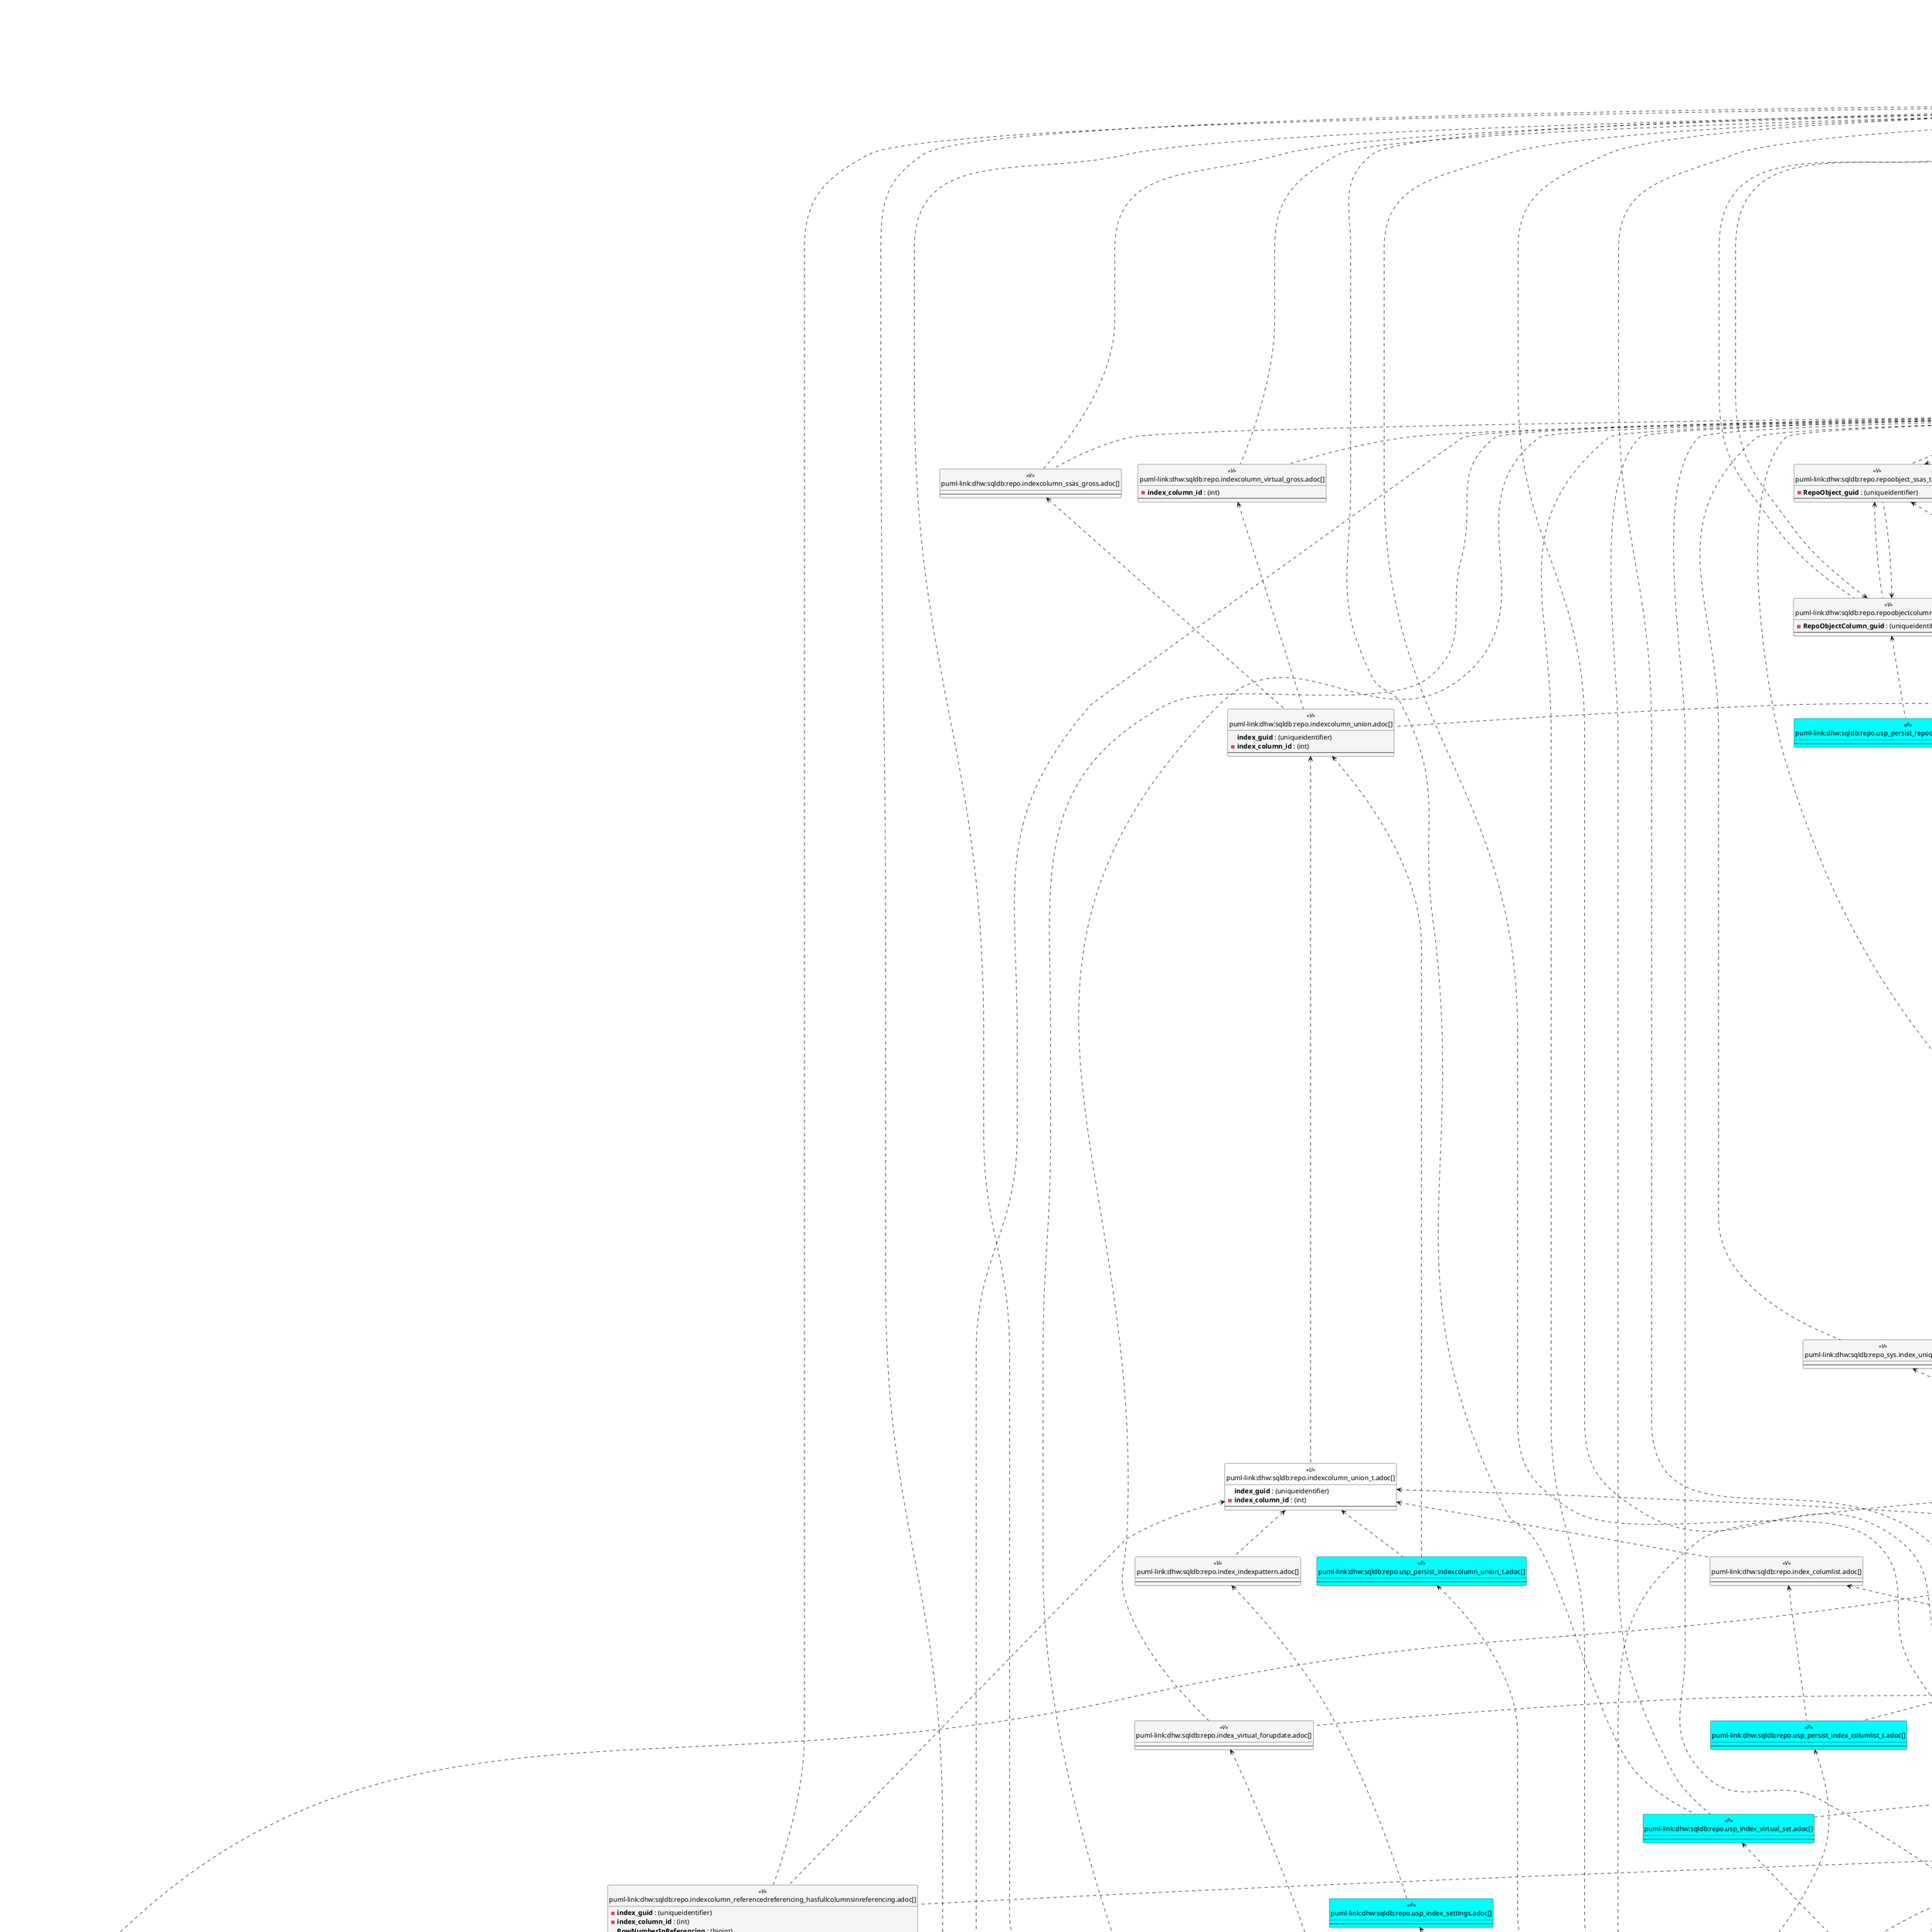 @startuml
'Left to right direction
top to bottom direction
hide circle
'avoide "." issues:
set namespaceSeparator none


skinparam class {
  BackgroundColor White
  BackgroundColor<<FN>> Yellow
  BackgroundColor<<FS>> Yellow
  BackgroundColor<<FT>> LightGray
  BackgroundColor<<IF>> Yellow
  BackgroundColor<<IS>> Yellow
  BackgroundColor<<P>> Aqua
  BackgroundColor<<PC>> Aqua
  BackgroundColor<<SN>> Yellow
  BackgroundColor<<SO>> SlateBlue
  BackgroundColor<<TF>> LightGray
  BackgroundColor<<TR>> Tomato
  BackgroundColor<<U>> White
  BackgroundColor<<V>> WhiteSmoke
  BackgroundColor<<X>> Aqua
  BackgroundColor<<external>> AliceBlue
}


entity "puml-link:dhw:sqldb:dmdocs.unit.adoc[]" as dmdocs.unit << V >> {
  --
}

entity "puml-link:dhw:sqldb:docs.antoraindexsemanticgroup.adoc[]" as docs.AntoraIndexSemanticgroup << V >> {
  --
}

entity "puml-link:dhw:sqldb:docs.antoraindexsemanticgrouppatterndatatype.adoc[]" as docs.AntoraIndexSemanticgroupPatterndatatype << V >> {
  **IndexSemanticGroup** : (nvarchar(512))
  **IndexPatternColumnDatatype** : (nvarchar(4000))
  --
}

entity "puml-link:dhw:sqldb:docs.antoranavlistpage_by_schema.adoc[]" as docs.AntoraNavListPage_by_schema << V >> {
  --
}

entity "puml-link:dhw:sqldb:docs.antoranavlistpage_by_type.adoc[]" as docs.AntoraNavListPage_by_type << V >> {
  --
}

entity "puml-link:dhw:sqldb:docs.antoranavlistrepoobject_by_schema.adoc[]" as docs.AntoraNavListRepoObject_by_schema << V >> {
  --
}

entity "puml-link:dhw:sqldb:docs.antoranavlistrepoobject_by_schema_type.adoc[]" as docs.AntoraNavListRepoObject_by_schema_type << V >> {
  - **RepoObject_schema_name** : (nvarchar(128))
  **type** : (char(2))
  --
}

entity "puml-link:dhw:sqldb:docs.antoranavlistrepoobject_by_type.adoc[]" as docs.AntoraNavListRepoObject_by_type << V >> {
  **type** : (char(2))
  --
}

entity "puml-link:dhw:sqldb:docs.antorapage_indexsemanticgroup.adoc[]" as docs.AntoraPage_IndexSemanticGroup << V >> {
  - **page_content** : (nvarchar(max))
  --
}

entity "puml-link:dhw:sqldb:docs.antorapage_objectbyschema.adoc[]" as docs.AntoraPage_ObjectBySchema << V >> {
  --
}

entity "puml-link:dhw:sqldb:docs.antorapage_objectbytype.adoc[]" as docs.AntoraPage_ObjectByType << V >> {
  --
}

entity "puml-link:dhw:sqldb:docs.antoratemplate_examples.adoc[]" as docs.AntoraTemplate_examples << V >> {
  --
}

entity "puml-link:dhw:sqldb:docs.foreignkey_relationscript.adoc[]" as docs.ForeignKey_RelationScript << V >> {
  **referenced_RepoObject_guid** : (uniqueidentifier)
  **referencing_RepoObject_guid** : (uniqueidentifier)
  --
}

entity "puml-link:dhw:sqldb:docs.ftv_repoobject_reference_plantuml_entityreflist.adoc[]" as docs.ftv_RepoObject_Reference_PlantUml_EntityRefList << IF >> {
  --
}

entity "puml-link:dhw:sqldb:docs.objectrefcyclic.adoc[]" as docs.ObjectRefCyclic << V >> {
  --
}

entity "puml-link:dhw:sqldb:docs.objectrefcyclic_entitylist.adoc[]" as docs.ObjectRefCyclic_EntityList << V >> {
  --
}

entity "puml-link:dhw:sqldb:docs.objectrefcyclic_objectreflist.adoc[]" as docs.ObjectRefCyclic_ObjectRefList << V >> {
  --
}

entity "puml-link:dhw:sqldb:docs.repoobject_adoc.adoc[]" as docs.RepoObject_Adoc << V >> {
  --
}

entity "puml-link:dhw:sqldb:docs.repoobject_adoc_t.adoc[]" as docs.RepoObject_Adoc_T << U >> {
  - **RepoObject_guid** : (uniqueidentifier)
  - **cultures_name** : (nvarchar(10))
  --
}

entity "puml-link:dhw:sqldb:docs.repoobject_columnlist.adoc[]" as docs.RepoObject_ColumnList << V >> {
  --
}

entity "puml-link:dhw:sqldb:docs.repoobject_columnlist_t.adoc[]" as docs.RepoObject_ColumnList_T << U >> {
  - **RepoObject_guid** : (uniqueidentifier)
  - **cultures_name** : (nvarchar(10))
  --
}

entity "puml-link:dhw:sqldb:docs.repoobject_indexlist.adoc[]" as docs.RepoObject_IndexList << V >> {
  **RepoObject_guid** : (uniqueidentifier)
  **cultures_name** : (nvarchar(10))
  --
}

entity "puml-link:dhw:sqldb:docs.repoobject_indexlist_t.adoc[]" as docs.RepoObject_IndexList_T << U >> {
  - **RepoObject_guid** : (uniqueidentifier)
  - **cultures_name** : (nvarchar(10))
  --
}

entity "puml-link:dhw:sqldb:docs.repoobject_measurelist.adoc[]" as docs.RepoObject_MeasureList << V >> {
  **RepoObject_guid** : (uniqueidentifier)
  **cultures_name** : (nvarchar(10))
  --
}

entity "puml-link:dhw:sqldb:docs.repoobject_outputfilter.adoc[]" as docs.RepoObject_OutputFilter << V >> {
  - **RepoObject_guid** : (uniqueidentifier)
  - **cultures_name** : (nvarchar(10))
  --
}

entity "puml-link:dhw:sqldb:docs.repoobject_outputfilter_t.adoc[]" as docs.RepoObject_OutputFilter_T << U >> {
  - **RepoObject_guid** : (uniqueidentifier)
  - **cultures_name** : (nvarchar(10))
  --
}

entity "puml-link:dhw:sqldb:docs.repoobject_plantuml.adoc[]" as docs.RepoObject_Plantuml << V >> {
  - **RepoObject_guid** : (uniqueidentifier)
  **cultures_name** : (nvarchar(10))
  --
}

entity "puml-link:dhw:sqldb:docs.repoobject_plantuml_colreflist_1_1.adoc[]" as docs.RepoObject_Plantuml_ColRefList_1_1 << V >> {
  --
}

entity "puml-link:dhw:sqldb:docs.repoobject_plantuml_entity.adoc[]" as docs.RepoObject_Plantuml_Entity << V >> {
  --
}

entity "puml-link:dhw:sqldb:docs.repoobject_plantuml_entity_t.adoc[]" as docs.RepoObject_Plantuml_Entity_T << U >> {
  - **RepoObject_guid** : (uniqueidentifier)
  - **cultures_name** : (nvarchar(10))
  --
}

entity "puml-link:dhw:sqldb:docs.repoobject_plantuml_fkreflist.adoc[]" as docs.RepoObject_PlantUml_FkRefList << V >> {
  **RepoObject_guid** : (uniqueidentifier)
  --
}

entity "puml-link:dhw:sqldb:docs.repoobject_plantuml_objectreflist_0_30.adoc[]" as docs.RepoObject_Plantuml_ObjectRefList_0_30 << V >> {
  - **RepoObject_guid** : (uniqueidentifier)
  --
}

entity "puml-link:dhw:sqldb:docs.repoobject_plantuml_objectreflist_1_1.adoc[]" as docs.RepoObject_Plantuml_ObjectRefList_1_1 << V >> {
  - **RepoObject_guid** : (uniqueidentifier)
  --
}

entity "puml-link:dhw:sqldb:docs.repoobject_plantuml_objectreflist_30_0.adoc[]" as docs.RepoObject_Plantuml_ObjectRefList_30_0 << V >> {
  - **RepoObject_guid** : (uniqueidentifier)
  --
}

entity "puml-link:dhw:sqldb:docs.repoobject_plantuml_pumlentityfklist.adoc[]" as docs.RepoObject_PlantUml_PumlEntityFkList << V >> {
  **RepoObject_guid** : (uniqueidentifier)
  --
}

entity "puml-link:dhw:sqldb:docs.repoobject_plantuml_t.adoc[]" as docs.RepoObject_Plantuml_T << U >> {
  - **RepoObject_guid** : (uniqueidentifier)
  **cultures_name** : (nvarchar(10))
  --
}

entity "puml-link:dhw:sqldb:docs.schema_entitylist.adoc[]" as docs.Schema_EntityList << V >> {
  - **RepoObject_schema_name** : (nvarchar(128))
  - **cultures_name** : (nvarchar(10))
  --
}

entity "puml-link:dhw:sqldb:docs.schema_plantuml_fkreflist.adoc[]" as docs.Schema_PlantUml_FkRefList << V >> {
  --
}

entity "puml-link:dhw:sqldb:docs.schema_puml.adoc[]" as docs.Schema_puml << V >> {
  - **RepoSchema_guid** : (uniqueidentifier)
  **cultures_name** : (nvarchar(10))
  --
}

entity "puml-link:dhw:sqldb:docs.unit_1_union.adoc[]" as docs.Unit_1_union << V >> {
  --
}

entity "puml-link:dhw:sqldb:docs.unit_2.adoc[]" as docs.Unit_2 << V >> {
  --
}

entity "puml-link:dhw:sqldb:docs.unit_3.adoc[]" as docs.Unit_3 << V >> {
  --
}

entity "puml-link:dhw:sqldb:docs.usp_antoraexport.adoc[]" as docs.usp_AntoraExport << P >> {
  --
}

entity "puml-link:dhw:sqldb:docs.usp_antoraexport_navigation.adoc[]" as docs.usp_AntoraExport_navigation << P >> {
  --
}

entity "puml-link:dhw:sqldb:docs.usp_antoraexport_objectpage.adoc[]" as docs.usp_AntoraExport_ObjectPage << P >> {
  --
}

entity "puml-link:dhw:sqldb:docs.usp_antoraexport_objectpartialproperties.adoc[]" as docs.usp_AntoraExport_ObjectPartialProperties << P >> {
  --
}

entity "puml-link:dhw:sqldb:docs.usp_antoraexport_objectpuml.adoc[]" as docs.usp_AntoraExport_ObjectPuml << P >> {
  --
}

entity "puml-link:dhw:sqldb:docs.usp_persist_repoobject_adoc_t.adoc[]" as docs.usp_PERSIST_RepoObject_Adoc_T << P >> {
  --
}

entity "puml-link:dhw:sqldb:docs.usp_persist_repoobject_columnlist_t.adoc[]" as docs.usp_PERSIST_RepoObject_ColumnList_T << P >> {
  --
}

entity "puml-link:dhw:sqldb:docs.usp_persist_repoobject_indexlist_t.adoc[]" as docs.usp_PERSIST_RepoObject_IndexList_T << P >> {
  --
}

entity "puml-link:dhw:sqldb:docs.usp_persist_repoobject_outputfilter_t.adoc[]" as docs.usp_PERSIST_RepoObject_OutputFilter_T << P >> {
  --
}

entity "puml-link:dhw:sqldb:docs.usp_persist_repoobject_plantuml_entity_t.adoc[]" as docs.usp_PERSIST_RepoObject_Plantuml_Entity_T << P >> {
  --
}

entity "puml-link:dhw:sqldb:docs.usp_persist_repoobject_plantuml_t.adoc[]" as docs.usp_PERSIST_RepoObject_Plantuml_T << P >> {
  --
}

entity "puml-link:dhw:sqldb:graph.repoobject_s.adoc[]" as graph.RepoObject_S << V >> {
  --
}

entity "puml-link:dhw:sqldb:graph.repoobjectcolumn_s.adoc[]" as graph.RepoObjectColumn_S << V >> {
  --
}

entity "puml-link:dhw:sqldb:property.extendedproperty_repo2sys_level1.adoc[]" as property.ExtendedProperty_Repo2Sys_level1 << V >> {
  - **level0type** : (nvarchar(6))
  - **level0name** : (nvarchar(128))
  **level1type** : (varchar(9))
  - **level1name** : (nvarchar(128))
  - **property_name** : (nvarchar(128))
  --
}

entity "puml-link:dhw:sqldb:property.extendedproperty_repo2sys_level2_repoobject.adoc[]" as property.ExtendedProperty_Repo2Sys_level2_RepoObject << V >> {
  - **level0type** : (nvarchar(6))
  - **level0name** : (nvarchar(128))
  **level1type** : (varchar(9))
  - **level1name** : (nvarchar(128))
  **level2type** : (varchar(10))
  - **level2name** : (nvarchar(128))
  - **property_name** : (nvarchar(128))
  --
}

entity "puml-link:dhw:sqldb:property.extendedproperty_repo2sys_level2_repoobjectcolumn.adoc[]" as property.ExtendedProperty_Repo2Sys_level2_RepoObjectColumn << V >> {
  - **level0type** : (nvarchar(6))
  - **level0name** : (nvarchar(128))
  **level1type** : (varchar(9))
  - **level1name** : (nvarchar(128))
  - **level2type** : (nvarchar(6))
  - **level2name** : (nvarchar(128))
  - **property_name** : (nvarchar(128))
  --
}

entity "puml-link:dhw:sqldb:property.extendedproperty_repo2sys_level2_union.adoc[]" as property.ExtendedProperty_Repo2Sys_level2_Union << V >> {
  - **level0type** : (nvarchar(6))
  - **level0name** : (nvarchar(128))
  **level1type** : (varchar(9))
  - **level1name** : (nvarchar(128))
  **level2type** : (nvarchar(10))
  - **level2name** : (nvarchar(128))
  - **property_name** : (nvarchar(128))
  --
}

entity "puml-link:dhw:sqldb:property.external_repoobjectcolumnproperty.adoc[]" as property.external_RepoObjectColumnProperty << U >> {
  - **RepoObjectColumn_guid** : (uniqueidentifier)
  - **property_name** : (nvarchar(128))
  --
}

entity "puml-link:dhw:sqldb:property.fs_get_repoobjectcolumnproperty_nvarchar.adoc[]" as property.fs_get_RepoObjectColumnProperty_nvarchar << FN >> {
  --
}

entity "puml-link:dhw:sqldb:property.fs_get_repoobjectproperty_nvarchar.adoc[]" as property.fs_get_RepoObjectProperty_nvarchar << FN >> {
  --
}

entity "puml-link:dhw:sqldb:property.propertyname_repoobject.adoc[]" as property.PropertyName_RepoObject << V >> {
  **property_name** : (nvarchar(128))
  --
}

entity "puml-link:dhw:sqldb:property.propertyname_repoobject_t.adoc[]" as property.PropertyName_RepoObject_T << U >> {
  **property_name** : (nvarchar(128))
  --
}

entity "puml-link:dhw:sqldb:property.propertyname_repoobjectcolumn.adoc[]" as property.PropertyName_RepoObjectColumn << V >> {
  - **property_name** : (nvarchar(128))
  --
}

entity "puml-link:dhw:sqldb:property.propertyname_repoobjectcolumn_t.adoc[]" as property.PropertyName_RepoObjectColumn_T << U >> {
  - **property_name** : (nvarchar(128))
  --
}

entity "puml-link:dhw:sqldb:property.repoobjectcolumnproperty.adoc[]" as property.RepoObjectColumnProperty << U >> {
  - **RepoObjectColumnProperty_id** : (int)
  --
}

entity "puml-link:dhw:sqldb:property.repoobjectcolumnproperty_external_src.adoc[]" as property.RepoObjectColumnProperty_external_src << V >> {
  - **RepoObjectColumn_guid** : (uniqueidentifier)
  - **property_name** : (nvarchar(128))
  --
}

entity "puml-link:dhw:sqldb:property.repoobjectcolumnproperty_external_tgt.adoc[]" as property.RepoObjectColumnProperty_external_tgt << V >> {
  - **RepoObjectColumn_guid** : (uniqueidentifier)
  - **property_name** : (nvarchar(128))
  --
}

entity "puml-link:dhw:sqldb:property.repoobjectcolumnproperty_forupdate.adoc[]" as property.RepoObjectColumnProperty_ForUpdate << V >> {
  --
}

entity "puml-link:dhw:sqldb:property.repoobjectcolumnproperty_inheritancetype_inheritancedefinition.adoc[]" as property.RepoObjectColumnProperty_InheritanceType_InheritanceDefinition << V >> {
  - **RepoObjectColumn_guid** : (uniqueidentifier)
  - **property_name** : (nvarchar(128))
  --
}

entity "puml-link:dhw:sqldb:property.repoobjectcolumnproperty_inheritancetype_resulting_inheritancedefinition.adoc[]" as property.RepoObjectColumnProperty_InheritanceType_resulting_InheritanceDefinition << V >> {
  --
}

entity "puml-link:dhw:sqldb:property.repoobjectcolumnproperty_sys_repo.adoc[]" as property.RepoObjectColumnProperty_sys_repo << V >> {
  - **RepoObjectColumn_guid** : (uniqueidentifier)
  - **property_name** : (sysname)
  --
}

entity "puml-link:dhw:sqldb:property.repoobjectproperty.adoc[]" as property.RepoObjectProperty << U >> {
  - **RepoObjectProperty_id** : (int)
  --
}

entity "puml-link:dhw:sqldb:property.repoobjectproperty_collect_source_rogross.adoc[]" as property.RepoObjectProperty_Collect_source_ROGross << V >> {
  - **RepoObject_guid** : (uniqueidentifier)
  - **property_name** : (varchar(39))
  --
}

entity "puml-link:dhw:sqldb:property.repoobjectproperty_collect_source_sql_modules_definition.adoc[]" as property.RepoObjectProperty_Collect_source_sql_modules_definition << V >> {
  - **RepoObject_guid** : (uniqueidentifier)
  **property_name** : (nvarchar(128))
  --
}

entity "puml-link:dhw:sqldb:property.repoobjectproperty_collect_source_uspgenerator.adoc[]" as property.RepoObjectProperty_Collect_source_uspgenerator << V >> {
  **RepoObject_guid** : (uniqueidentifier)
  - **property_name** : (varchar(14))
  --
}

entity "puml-link:dhw:sqldb:property.repoobjectproperty_cross.adoc[]" as property.RepoObjectProperty_cross << V >> {
  - **RepoObject_guid** : (uniqueidentifier)
  **property_name** : (nvarchar(128))
  --
}

entity "puml-link:dhw:sqldb:property.repoobjectproperty_external_tgt.adoc[]" as property.RepoObjectProperty_external_tgt << V >> {
  - **RepoObject_guid** : (uniqueidentifier)
  - **property_name** : (nvarchar(128))
  --
}

entity "puml-link:dhw:sqldb:property.repoobjectproperty_forupdate.adoc[]" as property.RepoObjectProperty_ForUpdate << V >> {
  --
}

entity "puml-link:dhw:sqldb:property.repoobjectproperty_inheritancetype_inheritancedefinition.adoc[]" as property.RepoObjectProperty_InheritanceType_InheritanceDefinition << V >> {
  - **RepoObject_guid** : (uniqueidentifier)
  - **property_name** : (nvarchar(128))
  --
}

entity "puml-link:dhw:sqldb:property.repoobjectproperty_inheritancetype_resulting_inheritancedefinition.adoc[]" as property.RepoObjectProperty_InheritanceType_resulting_InheritanceDefinition << V >> {
  --
}

entity "puml-link:dhw:sqldb:property.repoobjectproperty_selectedpropertyname_split.adoc[]" as property.RepoObjectProperty_SelectedPropertyName_split << V >> {
  --
}

entity "puml-link:dhw:sqldb:property.repoobjectproperty_sys_repo.adoc[]" as property.RepoObjectProperty_sys_repo << V >> {
  - **RepoObject_guid** : (uniqueidentifier)
  - **property_name** : (sysname)
  --
}

entity "puml-link:dhw:sqldb:property.usp_external_property_import.adoc[]" as property.usp_external_property_import << P >> {
  --
}

entity "puml-link:dhw:sqldb:property.usp_external_repoobjectproperty.adoc[]" as property.usp_external_RepoObjectProperty << P >> {
  --
}

entity "puml-link:dhw:sqldb:property.usp_persist_propertyname_repoobject_t.adoc[]" as property.usp_PERSIST_PropertyName_RepoObject_T << P >> {
  --
}

entity "puml-link:dhw:sqldb:property.usp_persist_propertyname_repoobjectcolumn_t.adoc[]" as property.usp_PERSIST_PropertyName_RepoObjectColumn_T << P >> {
  --
}

entity "puml-link:dhw:sqldb:property.usp_persist_repoobjectcolumnproperty_external_tgt.adoc[]" as property.usp_PERSIST_RepoObjectColumnProperty_external_tgt << P >> {
  --
}

entity "puml-link:dhw:sqldb:property.usp_persist_repoobjectproperty_external_tgt.adoc[]" as property.usp_PERSIST_RepoObjectProperty_external_tgt << P >> {
  --
}

entity "puml-link:dhw:sqldb:property.usp_repoobject_inheritance.adoc[]" as property.usp_RepoObject_Inheritance << P >> {
  --
}

entity "puml-link:dhw:sqldb:property.usp_repoobjectcolumn_inheritance.adoc[]" as property.usp_RepoObjectColumn_Inheritance << P >> {
  --
}

entity "puml-link:dhw:sqldb:property.usp_repoobjectcolumnproperty_set.adoc[]" as property.usp_RepoObjectColumnProperty_set << P >> {
  --
}

entity "puml-link:dhw:sqldb:property.usp_repoobjectproperty_collect.adoc[]" as property.usp_RepoObjectProperty_collect << P >> {
  --
}

entity "puml-link:dhw:sqldb:property.usp_repoobjectproperty_set.adoc[]" as property.usp_RepoObjectProperty_set << P >> {
  --
}

entity "puml-link:dhw:sqldb:property.usp_sync_extendedproperties_repo2sys_delete.adoc[]" as property.usp_sync_ExtendedProperties_Repo2Sys_Delete << P >> {
  --
}

entity "puml-link:dhw:sqldb:property.usp_sync_extendedproperties_repo2sys_insertupdate.adoc[]" as property.usp_sync_ExtendedProperties_Repo2Sys_InsertUpdate << P >> {
  --
}

entity "puml-link:dhw:sqldb:property.usp_sync_extendedproperties_sys2repo_insertupdate.adoc[]" as property.usp_sync_ExtendedProperties_Sys2Repo_InsertUpdate << P >> {
  --
}

entity "puml-link:dhw:sqldb:reference.additional_reference.adoc[]" as reference.additional_Reference << U >> {
  - **Id** : (int)
  --
}

entity "puml-link:dhw:sqldb:reference.additional_reference_database.adoc[]" as reference.additional_Reference_database << V >> {
  - **AntoraComponent** : (nvarchar(128))
  - **AntoraModule** : (nvarchar(128))
  --
}

entity "puml-link:dhw:sqldb:reference.additional_reference_database_t.adoc[]" as reference.additional_Reference_database_T << U >> {
  - **AntoraComponent** : (nvarchar(128))
  - **AntoraModule** : (nvarchar(128))
  --
}

entity "puml-link:dhw:sqldb:reference.additional_reference_from_properties_src.adoc[]" as reference.additional_Reference_from_properties_src << V >> {
  **referenced_AntoraComponent** : (nvarchar(max))
  **referenced_AntoraModule** : (nvarchar(max))
  **referenced_Schema** : (nvarchar(max))
  **referenced_Object** : (nvarchar(max))
  **referenced_Column** : (nvarchar(max))
  **referencing_AntoraComponent** : (nvarchar(max))
  **referencing_AntoraModule** : (nvarchar(max))
  **referencing_Schema** : (nvarchar(max))
  **referencing_Object** : (nvarchar(max))
  **referencing_Column** : (nvarchar(max))
  --
}

entity "puml-link:dhw:sqldb:reference.additional_reference_from_properties_tgt.adoc[]" as reference.additional_Reference_from_properties_tgt << V >> {
  - **Id** : (int)
  --
}

entity "puml-link:dhw:sqldb:reference.additional_reference_from_ssas_tgt.adoc[]" as reference.additional_Reference_from_ssas_tgt << V >> {
  - **Id** : (int)
  --
}

entity "puml-link:dhw:sqldb:reference.additional_reference_guid.adoc[]" as reference.additional_Reference_guid << V >> {
  --
}

entity "puml-link:dhw:sqldb:reference.additional_reference_is_external.adoc[]" as reference.additional_Reference_is_external << V >> {
  --
}

entity "puml-link:dhw:sqldb:reference.additional_reference_object.adoc[]" as reference.additional_Reference_Object << V >> {
  - **AntoraComponent** : (nvarchar(128))
  - **AntoraModule** : (nvarchar(128))
  - **SchemaName** : (nvarchar(128))
  - **ObjectName** : (nvarchar(128))
  --
}

entity "puml-link:dhw:sqldb:reference.additional_reference_object_t.adoc[]" as reference.additional_Reference_Object_T << U >> {
  - **RepoObject_guid** : (uniqueidentifier)
  --
}

entity "puml-link:dhw:sqldb:reference.additional_reference_objectcolumn.adoc[]" as reference.additional_Reference_ObjectColumn << V >> {
  - **AntoraComponent** : (nvarchar(128))
  - **AntoraModule** : (nvarchar(128))
  - **SchemaName** : (nvarchar(128))
  - **ObjectName** : (nvarchar(128))
  **ColumnName** : (nvarchar(128))
  --
}

entity "puml-link:dhw:sqldb:reference.additional_reference_objectcolumn_t.adoc[]" as reference.additional_Reference_ObjectColumn_T << U >> {
  - **RepoObjectColumn_guid** : (uniqueidentifier)
  --
}

entity "puml-link:dhw:sqldb:reference.additional_reference_wo_columns_from_properties_src.adoc[]" as reference.additional_Reference_wo_columns_from_properties_src << V >> {
  **referenced_AntoraComponent** : (nvarchar(max))
  **referenced_AntoraModule** : (nvarchar(max))
  **referenced_Schema** : (nvarchar(max))
  **referenced_Object** : (nvarchar(max))
  **referencing_AntoraComponent** : (nvarchar(max))
  **referencing_AntoraModule** : (nvarchar(max))
  **referencing_Schema** : (nvarchar(max))
  **referencing_Object** : (nvarchar(max))
  --
}

entity "puml-link:dhw:sqldb:reference.additional_reference_wo_columns_from_properties_tgt.adoc[]" as reference.additional_Reference_wo_columns_from_properties_tgt << V >> {
  - **Id** : (int)
  --
}

entity "puml-link:dhw:sqldb:reference.ftv_repoobject_columreferencerepoobject.adoc[]" as reference.ftv_RepoObject_ColumReferenceRepoObject << IF >> {
  --
}

entity "puml-link:dhw:sqldb:reference.ftv_repoobject_dbmlcolumnrelation.adoc[]" as reference.ftv_RepoObject_DbmlColumnRelation << IF >> {
  --
}

entity "puml-link:dhw:sqldb:reference.ftv_repoobject_referencetree.adoc[]" as reference.ftv_RepoObject_ReferenceTree << IF >> {
  --
}

entity "puml-link:dhw:sqldb:reference.ftv_repoobject_referencetree_referenced.adoc[]" as reference.ftv_RepoObject_ReferenceTree_referenced << IF >> {
  --
}

entity "puml-link:dhw:sqldb:reference.ftv_repoobject_referencetree_referencing.adoc[]" as reference.ftv_RepoObject_ReferenceTree_referencing << IF >> {
  --
}

entity "puml-link:dhw:sqldb:reference.ftv_repoobject_referencetree_via_fullname.adoc[]" as reference.ftv_RepoObject_ReferenceTree_via_fullname << IF >> {
  --
}

entity "puml-link:dhw:sqldb:reference.ftv_repoobjectcolumn_referencetree.adoc[]" as reference.ftv_RepoObjectColumn_ReferenceTree << IF >> {
  --
}

entity "puml-link:dhw:sqldb:reference.persistence.adoc[]" as reference.Persistence << V >> {
  --
}

entity "puml-link:dhw:sqldb:reference.persistence_bidirectional.adoc[]" as reference.Persistence_bidirectional << V >> {
  --
}

entity "puml-link:dhw:sqldb:reference.referencetree_cyclic_ref_persistenceusp.adoc[]" as reference.ReferenceTree_cyclic_ref_PersistenceUsp << V >> {
  --
}

entity "puml-link:dhw:sqldb:reference.referencetree_cyclic_union.adoc[]" as reference.ReferenceTree_cyclic_union << V >> {
  --
}

entity "puml-link:dhw:sqldb:reference.repoobject_reference.adoc[]" as reference.RepoObject_reference << V >> {
  --
}

entity "puml-link:dhw:sqldb:reference.repoobject_reference_additional.adoc[]" as reference.RepoObject_reference_additional << V >> {
  --
}

entity "puml-link:dhw:sqldb:reference.repoobject_reference_additional_internal.adoc[]" as reference.RepoObject_reference_additional_internal << V >> {
  --
}

entity "puml-link:dhw:sqldb:reference.repoobject_reference_persistence.adoc[]" as reference.RepoObject_reference_persistence << V >> {
  **referenced_RepoObject_guid** : (uniqueidentifier)
  - **referencing_RepoObject_guid** : (uniqueidentifier)
  --
}

entity "puml-link:dhw:sqldb:reference.repoobject_reference_persistence_target_as_source.adoc[]" as reference.RepoObject_reference_persistence_target_as_source << V >> {
  --
}

entity "puml-link:dhw:sqldb:reference.repoobject_reference_sqlexpressiondependencies.adoc[]" as reference.RepoObject_reference_SqlExpressionDependencies << V >> {
  **referenced_RepoObject_guid** : (uniqueidentifier)
  **referencing_RepoObject_guid** : (uniqueidentifier)
  --
}

entity "puml-link:dhw:sqldb:reference.repoobject_reference_t.adoc[]" as reference.RepoObject_reference_T << U >> {
  **referenced_RepoObject_guid** : (uniqueidentifier)
  **referencing_RepoObject_guid** : (uniqueidentifier)
  --
}

entity "puml-link:dhw:sqldb:reference.repoobject_reference_t_bidirectional.adoc[]" as reference.RepoObject_reference_T_bidirectional << V >> {
  --
}

entity "puml-link:dhw:sqldb:reference.repoobject_reference_union.adoc[]" as reference.RepoObject_reference_union << V >> {
  **referenced_RepoObject_guid** : (uniqueidentifier)
  **referencing_RepoObject_guid** : (uniqueidentifier)
  --
}

entity "puml-link:dhw:sqldb:reference.repoobject_reference_virtual.adoc[]" as reference.RepoObject_reference_virtual << V >> {
  --
}

entity "puml-link:dhw:sqldb:reference.repoobject_referencedlist.adoc[]" as reference.RepoObject_ReferencedList << V >> {
  --
}

entity "puml-link:dhw:sqldb:reference.repoobject_referencedreferencing.adoc[]" as reference.RepoObject_ReferencedReferencing << V >> {
  --
}

entity "puml-link:dhw:sqldb:reference.repoobject_referencetree_0_30.adoc[]" as reference.RepoObject_ReferenceTree_0_30 << V >> {
  **RepoObject_guid** : (uniqueidentifier)
  **Referencing_guid** : (uniqueidentifier)
  **Referenced_guid** : (uniqueidentifier)
  --
}

entity "puml-link:dhw:sqldb:reference.repoobject_referencetree_0_30_t.adoc[]" as reference.RepoObject_ReferenceTree_0_30_T << U >> {
  **RepoObject_guid** : (uniqueidentifier)
  **Referencing_guid** : (uniqueidentifier)
  **Referenced_guid** : (uniqueidentifier)
  --
}

entity "puml-link:dhw:sqldb:reference.repoobject_referencetree_30_0.adoc[]" as reference.RepoObject_ReferenceTree_30_0 << V >> {
  **RepoObject_guid** : (uniqueidentifier)
  **Referencing_guid** : (uniqueidentifier)
  **Referenced_guid** : (uniqueidentifier)
  --
}

entity "puml-link:dhw:sqldb:reference.repoobject_referencetree_30_0_t.adoc[]" as reference.RepoObject_ReferenceTree_30_0_T << U >> {
  --
}

entity "puml-link:dhw:sqldb:reference.repoobject_referencetree_referenced.adoc[]" as reference.RepoObject_ReferenceTree_referenced << V >> {
  **RepoObject_guid** : (uniqueidentifier)
  **Referenced_Depth** : (int)
  **Referencing_Depth** : (int)
  **Referenced_guid** : (uniqueidentifier)
  **Referencing_guid** : (uniqueidentifier)
  --
}

entity "puml-link:dhw:sqldb:reference.repoobject_referencetree_referenced_30_0.adoc[]" as reference.RepoObject_ReferenceTree_referenced_30_0 << V >> {
  - **RepoObject_guid** : (uniqueidentifier)
  **Referenced_guid** : (uniqueidentifier)
  --
}

entity "puml-link:dhw:sqldb:reference.repoobject_referencetree_referencing.adoc[]" as reference.RepoObject_ReferenceTree_referencing << V >> {
  **RepoObject_guid** : (uniqueidentifier)
  **Referenced_Depth** : (int)
  **Referencing_Depth** : (int)
  **Referenced_guid** : (uniqueidentifier)
  **Referencing_guid** : (uniqueidentifier)
  --
}

entity "puml-link:dhw:sqldb:reference.repoobject_referencetree_referencing_0_30.adoc[]" as reference.RepoObject_ReferenceTree_referencing_0_30 << V >> {
  - **RepoObject_guid** : (uniqueidentifier)
  **Referencing_guid** : (uniqueidentifier)
  --
}

entity "puml-link:dhw:sqldb:reference.repoobject_referencinglist.adoc[]" as reference.RepoObject_ReferencingList << V >> {
  --
}

entity "puml-link:dhw:sqldb:reference.repoobjectcolumn_reference.adoc[]" as reference.RepoObjectColumn_reference << V >> {
  **referenced_RepoObjectColumn_guid** : (uniqueidentifier)
  **referencing_RepoObjectColumn_guid** : (uniqueidentifier)
  --
}

entity "puml-link:dhw:sqldb:reference.repoobjectcolumn_reference_additional.adoc[]" as reference.RepoObjectColumn_reference_additional << V >> {
  --
}

entity "puml-link:dhw:sqldb:reference.repoobjectcolumn_reference_additional_internal.adoc[]" as reference.RepoObjectColumn_reference_additional_internal << V >> {
  --
}

entity "puml-link:dhw:sqldb:reference.repoobjectcolumn_reference_bysamepredecessors.adoc[]" as reference.RepoObjectColumn_reference_BySamePredecessors << V >> {
  --
}

entity "puml-link:dhw:sqldb:reference.repoobjectcolumn_reference_firstresultset.adoc[]" as reference.RepoObjectColumn_reference_FirstResultSet << V >> {
  --
}

entity "puml-link:dhw:sqldb:reference.repoobjectcolumn_reference_persistence.adoc[]" as reference.RepoObjectColumn_reference_Persistence << V >> {
  **referencing_id** : (int)
  **referencing_minor_id** : (int)
  **referenced_id** : (int)
  **referenced_minor_id** : (int)
  --
}

entity "puml-link:dhw:sqldb:reference.repoobjectcolumn_reference_queryplan.adoc[]" as reference.RepoObjectColumn_reference_QueryPlan << V >> {
  **referencing_id** : (int)
  **referencing_minor_id** : (int)
  **referenced_id** : (int)
  **referenced_minor_id** : (int)
  --
}

entity "puml-link:dhw:sqldb:reference.repoobjectcolumn_reference_sqlexpressiondependencies.adoc[]" as reference.RepoObjectColumn_reference_SqlExpressionDependencies << V >> {
  - **referencing_id** : (int)
  - **referencing_minor_id** : (int)
  **referenced_id** : (int)
  - **referenced_minor_id** : (int)
  --
}

entity "puml-link:dhw:sqldb:reference.repoobjectcolumn_reference_sqlmodules.adoc[]" as reference.RepoObjectColumn_reference_SqlModules << V >> {
  **referencing_id** : (int)
  **referencing_minor_id** : (int)
  **referenced_id** : (int)
  **referenced_minor_id** : (int)
  --
}

entity "puml-link:dhw:sqldb:reference.repoobjectcolumn_reference_t.adoc[]" as reference.RepoObjectColumn_reference_T << U >> {
  **referenced_RepoObjectColumn_guid** : (uniqueidentifier)
  **referencing_RepoObjectColumn_guid** : (uniqueidentifier)
  --
}

entity "puml-link:dhw:sqldb:reference.repoobjectcolumn_reference_union.adoc[]" as reference.RepoObjectColumn_reference_union << V >> {
  --
}

entity "puml-link:dhw:sqldb:reference.repoobjectcolumn_reference_virtual.adoc[]" as reference.RepoObjectColumn_reference_virtual << V >> {
  --
}

entity "puml-link:dhw:sqldb:reference.repoobjectcolumn_referencedlist.adoc[]" as reference.RepoObjectColumn_ReferencedList << V >> {
  --
}

entity "puml-link:dhw:sqldb:reference.repoobjectcolumn_referencedreferencing.adoc[]" as reference.RepoObjectColumn_ReferencedReferencing << V >> {
  --
}

entity "puml-link:dhw:sqldb:reference.repoobjectcolumn_referencetree.adoc[]" as reference.RepoObjectColumn_ReferenceTree << V >> {
  --
}

entity "puml-link:dhw:sqldb:reference.repoobjectcolumn_referencinglist.adoc[]" as reference.RepoObjectColumn_ReferencingList << V >> {
  --
}

entity "puml-link:dhw:sqldb:reference.repoobjectcolumn_relationscript.adoc[]" as reference.RepoObjectColumn_RelationScript << V >> {
  --
}

entity "puml-link:dhw:sqldb:reference.sysobjectcolumn_queryplanexpression.adoc[]" as reference.SysObjectColumn_QueryPlanExpression << V >> {
  --
}

entity "puml-link:dhw:sqldb:reference.usp_additional_reference.adoc[]" as reference.usp_additional_Reference << P >> {
  --
}

entity "puml-link:dhw:sqldb:reference.usp_persist_additional_reference_database_t.adoc[]" as reference.usp_PERSIST_additional_Reference_database_T << P >> {
  --
}

entity "puml-link:dhw:sqldb:reference.usp_persist_additional_reference_from_properties_tgt.adoc[]" as reference.usp_PERSIST_additional_Reference_from_properties_tgt << P >> {
  --
}

entity "puml-link:dhw:sqldb:reference.usp_persist_additional_reference_from_ssas_tgt.adoc[]" as reference.usp_PERSIST_additional_Reference_from_ssas_tgt << P >> {
  --
}

entity "puml-link:dhw:sqldb:reference.usp_persist_additional_reference_object_t.adoc[]" as reference.usp_PERSIST_additional_Reference_Object_T << P >> {
  --
}

entity "puml-link:dhw:sqldb:reference.usp_persist_additional_reference_objectcolumn_t.adoc[]" as reference.usp_PERSIST_additional_Reference_ObjectColumn_T << P >> {
  --
}

entity "puml-link:dhw:sqldb:reference.usp_persist_additional_reference_wo_columns_from_properties_tgt.adoc[]" as reference.usp_PERSIST_additional_Reference_wo_columns_from_properties_tgt << P >> {
  --
}

entity "puml-link:dhw:sqldb:reference.usp_persist_repoobject_reference_t.adoc[]" as reference.usp_PERSIST_RepoObject_reference_T << P >> {
  --
}

entity "puml-link:dhw:sqldb:reference.usp_persist_repoobject_referencetree_0_30_t.adoc[]" as reference.usp_PERSIST_RepoObject_ReferenceTree_0_30_T << P >> {
  --
}

entity "puml-link:dhw:sqldb:reference.usp_persist_repoobject_referencetree_30_0_t.adoc[]" as reference.usp_PERSIST_RepoObject_ReferenceTree_30_0_T << P >> {
  --
}

entity "puml-link:dhw:sqldb:reference.usp_persist_repoobjectcolumn_reference_t.adoc[]" as reference.usp_PERSIST_RepoObjectColumn_reference_T << P >> {
  --
}

entity "puml-link:dhw:sqldb:reference.usp_repoobject_referencetree.adoc[]" as reference.usp_RepoObject_ReferenceTree << P >> {
  --
}

entity "puml-link:dhw:sqldb:reference.usp_repoobject_referencetree_insert.adoc[]" as reference.usp_RepoObject_ReferenceTree_insert << P >> {
  --
}

entity "puml-link:dhw:sqldb:reference.usp_repoobject_update_sysobjectqueryplan.adoc[]" as reference.usp_RepoObject_update_SysObjectQueryPlan << P >> {
  --
}

entity "puml-link:dhw:sqldb:reference.usp_repoobjectcolumnsource_virtual_set.adoc[]" as reference.usp_RepoObjectColumnSource_virtual_set << P >> {
  --
}

entity "puml-link:dhw:sqldb:reference.usp_repoobjectsource_firstresultset.adoc[]" as reference.usp_RepoObjectSource_FirstResultSet << P >> {
  --
}

entity "puml-link:dhw:sqldb:reference.usp_repoobjectsource_queryplan.adoc[]" as reference.usp_RepoObjectSource_QueryPlan << P >> {
  --
}

entity "puml-link:dhw:sqldb:reference.usp_repoobjectsource_virtual_set.adoc[]" as reference.usp_RepoObjectSource_virtual_set << P >> {
  --
}

entity "puml-link:dhw:sqldb:reference.usp_update_referencing_count.adoc[]" as reference.usp_update_Referencing_Count << P >> {
  --
}

entity "puml-link:dhw:sqldb:repo.check_indexcolumn_virtual_referenced_setpoint.adoc[]" as repo.check_IndexColumn_virtual_referenced_setpoint << V >> {
  --
}

entity "puml-link:dhw:sqldb:repo.foreignkey_gross.adoc[]" as repo.ForeignKey_gross << V >> {
  --
}

entity "puml-link:dhw:sqldb:repo.foreignkey_indexes.adoc[]" as repo.ForeignKey_Indexes << V >> {
  --
}

entity "puml-link:dhw:sqldb:repo.foreignkey_indexes_union.adoc[]" as repo.ForeignKey_Indexes_union << V >> {
  **ForeignKey_guid** : (uniqueidentifier)
  --
}

entity "puml-link:dhw:sqldb:repo.foreignkey_indexes_union_t.adoc[]" as repo.ForeignKey_Indexes_union_T << U >> {
  **ForeignKey_guid** : (uniqueidentifier)
  --
}

entity "puml-link:dhw:sqldb:repo.foreignkey_indexpattern.adoc[]" as repo.ForeignKey_IndexPattern << V >> {
  - **constraint_object_id** : (int)
  **ForeignKey_guid** : (uniqueidentifier)
  --
}

entity "puml-link:dhw:sqldb:repo.foreignkey_virtual_indexes.adoc[]" as repo.ForeignKey_virtual_Indexes << V >> {
  --
}

entity "puml-link:dhw:sqldb:repo.index_columlist.adoc[]" as repo.Index_ColumList << V >> {
  --
}

entity "puml-link:dhw:sqldb:repo.index_columlist_t.adoc[]" as repo.Index_ColumList_T << U >> {
  - **index_guid** : (uniqueidentifier)
  --
}

entity "puml-link:dhw:sqldb:repo.index_gross.adoc[]" as repo.Index_gross << V >> {
  --
}

entity "puml-link:dhw:sqldb:repo.index_indexpattern.adoc[]" as repo.Index_IndexPattern << V >> {
  --
}

entity "puml-link:dhw:sqldb:repo.index_referencing_indexpatterncolumnguid.adoc[]" as repo.Index_referencing_IndexPatternColumnGuid << V >> {
  **source_index_guid** : (uniqueidentifier)
  **referencing_RepoObject_guid** : (uniqueidentifier)
  --
}

entity "puml-link:dhw:sqldb:repo.index_settings_forupdate.adoc[]" as repo.Index_Settings_ForUpdate << V >> {
  --
}

entity "puml-link:dhw:sqldb:repo.index_sqlconstraint_pkuq.adoc[]" as repo.Index_SqlConstraint_PkUq << V >> {
  --
}

entity "puml-link:dhw:sqldb:repo.index_union.adoc[]" as repo.Index_union << V >> {
  **index_guid** : (uniqueidentifier)
  --
}

entity "puml-link:dhw:sqldb:repo.index_unique_indexpatterncolumnguid.adoc[]" as repo.Index_unique_IndexPatternColumnGuid << V >> {
  --
}

entity "puml-link:dhw:sqldb:repo.index_virtual_forupdate.adoc[]" as repo.Index_virtual_ForUpdate << V >> {
  --
}

entity "puml-link:dhw:sqldb:repo.index_virtual_sysobject.adoc[]" as repo.Index_virtual_SysObject << V >> {
  --
}

entity "puml-link:dhw:sqldb:repo.indexcolumn_referencedreferencing_hasfullcolumnsinreferencing.adoc[]" as repo.IndexColumn_ReferencedReferencing_HasFullColumnsInReferencing << V >> {
  - **index_guid** : (uniqueidentifier)
  - **index_column_id** : (int)
  **RowNumberInReferencing** : (bigint)
  --
}

entity "puml-link:dhw:sqldb:repo.indexcolumn_referencedreferencing_hasfullcolumnsinreferencing_check.adoc[]" as repo.IndexColumn_ReferencedReferencing_HasFullColumnsInReferencing_check << V >> {
  --
}

entity "puml-link:dhw:sqldb:repo.indexcolumn_referencedreferencing_hasfullcolumnsinreferencing_t.adoc[]" as repo.IndexColumn_ReferencedReferencing_HasFullColumnsInReferencing_T << U >> {
  **index_guid** : (uniqueidentifier)
  - **index_column_id** : (int)
  **RowNumberInReferencing** : (bigint)
  --
}

entity "puml-link:dhw:sqldb:repo.indexcolumn_ssas_gross.adoc[]" as repo.IndexColumn_ssas_gross << V >> {
  --
}

entity "puml-link:dhw:sqldb:repo.indexcolumn_union.adoc[]" as repo.IndexColumn_union << V >> {
  **index_guid** : (uniqueidentifier)
  - **index_column_id** : (int)
  --
}

entity "puml-link:dhw:sqldb:repo.indexcolumn_union_t.adoc[]" as repo.IndexColumn_union_T << U >> {
  **index_guid** : (uniqueidentifier)
  - **index_column_id** : (int)
  --
}

entity "puml-link:dhw:sqldb:repo.indexcolumn_virtual_gross.adoc[]" as repo.IndexColumn_virtual_gross << V >> {
  - **index_column_id** : (int)
  --
}

entity "puml-link:dhw:sqldb:repo.indexcolumn_virtual_referenced_setpoint.adoc[]" as repo.IndexColumn_virtual_referenced_setpoint << V >> {
  - **index_guid** : (uniqueidentifier)
  - **index_column_id** : (int)
  --
}

entity "puml-link:dhw:sqldb:repo.indexreferencedreferencing.adoc[]" as repo.IndexReferencedReferencing << V >> {
  --
}

entity "puml-link:dhw:sqldb:repo.indexreferencedreferencing_hasfullcolumnsinreferencing.adoc[]" as repo.IndexReferencedReferencing_HasFullColumnsInReferencing << V >> {
  --
}

entity "puml-link:dhw:sqldb:repo.repoobject.adoc[]" as repo.RepoObject << U >> {
  - **RepoObject_guid** : (uniqueidentifier)
  --
}

entity "puml-link:dhw:sqldb:repo.repoobject__after_update.adoc[]" as repo.RepoObject__after_update << TR >> {
  --
}

entity "puml-link:dhw:sqldb:repo.repoobject_columnlist.adoc[]" as repo.RepoObject_ColumnList << V >> {
  --
}

entity "puml-link:dhw:sqldb:repo.repoobject_external_src.adoc[]" as repo.RepoObject_external_src << V >> {
  - **RepoObject_guid** : (uniqueidentifier)
  --
}

entity "puml-link:dhw:sqldb:repo.repoobject_external_tgt.adoc[]" as repo.RepoObject_external_tgt << V >> {
  - **RepoObject_guid** : (uniqueidentifier)
  --
}

entity "puml-link:dhw:sqldb:repo.repoobject_fullname_u_v.adoc[]" as repo.RepoObject_fullname_u_v << V >> {
  - **RepoObject_fullname** : (nvarchar(261))
  --
}

entity "puml-link:dhw:sqldb:repo.repoobject_gross.adoc[]" as repo.RepoObject_gross << V >> {
  --
}

entity "puml-link:dhw:sqldb:repo.repoobject_gross2.adoc[]" as repo.RepoObject_gross2 << V >> {
  --
}

entity "puml-link:dhw:sqldb:repo.repoobject_persistence_column.adoc[]" as repo.RepoObject_persistence_column << V >> {
  - **target_RepoObject_guid** : (uniqueidentifier)
  **RepoObjectColumn_guid_s** : (uniqueidentifier)
  --
}

entity "puml-link:dhw:sqldb:repo.repoobject_persistence_forupdate.adoc[]" as repo.RepoObject_persistence_ForUpdate << V >> {
  --
}

entity "puml-link:dhw:sqldb:repo.repoobject_persistence_objectnames.adoc[]" as repo.RepoObject_persistence_ObjectNames << V >> {
  --
}

entity "puml-link:dhw:sqldb:repo.repoobject_persistence_sourcemismatch.adoc[]" as repo.RepoObject_persistence_SourceMismatch << V >> {
  --
}

entity "puml-link:dhw:sqldb:repo.repoobject_related_fk_union.adoc[]" as repo.RepoObject_related_FK_union << V >> {
  **RepoObject_guid** : (uniqueidentifier)
  **included_RepoObject_guid** : (uniqueidentifier)
  --
}

entity "puml-link:dhw:sqldb:repo.repoobject_requiredrepoobjectmerge.adoc[]" as repo.RepoObject_RequiredRepoObjectMerge << V >> {
  --
}

entity "puml-link:dhw:sqldb:repo.repoobject_sat2.adoc[]" as repo.RepoObject_sat2 << V >> {
  - **RepoObject_guid** : (uniqueidentifier)
  --
}

entity "puml-link:dhw:sqldb:repo.repoobject_sat2_t.adoc[]" as repo.RepoObject_sat2_T << U >> {
  - **RepoObject_guid** : (uniqueidentifier)
  --
}

entity "puml-link:dhw:sqldb:repo.repoobject_sqlcreatetable.adoc[]" as repo.RepoObject_SqlCreateTable << V >> {
  - **RepoObject_guid** : (uniqueidentifier)
  --
}

entity "puml-link:dhw:sqldb:repo.repoobject_ssas_tgt.adoc[]" as repo.RepoObject_SSAS_tgt << V >> {
  - **RepoObject_guid** : (uniqueidentifier)
  --
}

entity "puml-link:dhw:sqldb:repo.repoobject_wo_referencing.adoc[]" as repo.RepoObject_wo_referencing << V >> {
  --
}

entity "puml-link:dhw:sqldb:repo.repoobjectcolumn.adoc[]" as repo.RepoObjectColumn << U >> {
  - **RepoObjectColumn_guid** : (uniqueidentifier)
  --
}

entity "puml-link:dhw:sqldb:repo.repoobjectcolumn_external_src.adoc[]" as repo.RepoObjectColumn_external_src << V >> {
  - **RepoObjectColumn_guid** : (uniqueidentifier)
  --
}

entity "puml-link:dhw:sqldb:repo.repoobjectcolumn_external_tgt.adoc[]" as repo.RepoObjectColumn_external_tgt << V >> {
  - **RepoObjectColumn_guid** : (uniqueidentifier)
  --
}

entity "puml-link:dhw:sqldb:repo.repoobjectcolumn_gross.adoc[]" as repo.RepoObjectColumn_gross << V >> {
  --
}

entity "puml-link:dhw:sqldb:repo.repoobjectcolumn_gross2.adoc[]" as repo.RepoObjectColumn_gross2 << V >> {
  --
}

entity "puml-link:dhw:sqldb:repo.repoobjectcolumn_missingsource_typev.adoc[]" as repo.RepoObjectColumn_MissingSource_TypeV << V >> {
  --
}

entity "puml-link:dhw:sqldb:repo.repoobjectcolumn_requiredrepoobjectcolumnmerge.adoc[]" as repo.RepoObjectColumn_RequiredRepoObjectColumnMerge << V >> {
  --
}

entity "puml-link:dhw:sqldb:repo.repoobjectcolumn_ssas_tgt.adoc[]" as repo.RepoObjectColumn_SSAS_tgt << V >> {
  - **RepoObjectColumn_guid** : (uniqueidentifier)
  --
}

entity "puml-link:dhw:sqldb:repo.syscolumn_repoobjectcolumn_via_guid.adoc[]" as repo.SysColumn_RepoObjectColumn_via_guid << V >> {
  --
}

entity "puml-link:dhw:sqldb:repo.syscolumn_repoobjectcolumn_via_name.adoc[]" as repo.SysColumn_RepoObjectColumn_via_name << V >> {
  --
}

entity "puml-link:dhw:sqldb:repo.sysobject_repoobject_via_guid.adoc[]" as repo.SysObject_RepoObject_via_guid << V >> {
  --
}

entity "puml-link:dhw:sqldb:repo.sysobject_repoobject_via_name.adoc[]" as repo.SysObject_RepoObject_via_name << V >> {
  --
}

entity "puml-link:dhw:sqldb:repo.usp_index_finish.adoc[]" as repo.usp_Index_finish << P >> {
  --
}

entity "puml-link:dhw:sqldb:repo.usp_index_foreignkey.adoc[]" as repo.usp_Index_ForeignKey << P >> {
  --
}

entity "puml-link:dhw:sqldb:repo.usp_index_inheritance.adoc[]" as repo.usp_index_inheritance << P >> {
  --
}

entity "puml-link:dhw:sqldb:repo.usp_index_settings.adoc[]" as repo.usp_Index_Settings << P >> {
  --
}

entity "puml-link:dhw:sqldb:repo.usp_index_virtual_set.adoc[]" as repo.usp_Index_virtual_set << P >> {
  --
}

entity "puml-link:dhw:sqldb:repo.usp_main.adoc[]" as repo.usp_main << P >> {
  --
}

entity "puml-link:dhw:sqldb:repo.usp_persist_foreignkey_indexes_union_t.adoc[]" as repo.usp_PERSIST_ForeignKey_Indexes_union_T << P >> {
  --
}

entity "puml-link:dhw:sqldb:repo.usp_persist_index_columlist_t.adoc[]" as repo.usp_PERSIST_Index_ColumList_T << P >> {
  --
}

entity "puml-link:dhw:sqldb:repo.usp_persist_indexcolumn_referencedreferencing_hasfullcolumnsinreferencing_t.adoc[]" as repo.usp_PERSIST_IndexColumn_ReferencedReferencing_HasFullColumnsInReferencing_T << P >> {
  --
}

entity "puml-link:dhw:sqldb:repo.usp_persist_indexcolumn_union_t.adoc[]" as repo.usp_PERSIST_IndexColumn_union_T << P >> {
  --
}

entity "puml-link:dhw:sqldb:repo.usp_persist_repoobject_external_tgt.adoc[]" as repo.usp_PERSIST_RepoObject_external_tgt << P >> {
  --
}

entity "puml-link:dhw:sqldb:repo.usp_persist_repoobject_sat2_t.adoc[]" as repo.usp_PERSIST_RepoObject_sat2_T << P >> {
  --
}

entity "puml-link:dhw:sqldb:repo.usp_persist_repoobject_ssas_tgt.adoc[]" as repo.usp_PERSIST_RepoObject_SSAS_tgt << P >> {
  --
}

entity "puml-link:dhw:sqldb:repo.usp_persist_repoobjectcolumn_external_tgt.adoc[]" as repo.usp_PERSIST_RepoObjectColumn_external_tgt << P >> {
  --
}

entity "puml-link:dhw:sqldb:repo.usp_persist_repoobjectcolumn_ssas_tgt.adoc[]" as repo.usp_PERSIST_RepoObjectColumn_SSAS_tgt << P >> {
  --
}

entity "puml-link:dhw:sqldb:repo.usp_persistence_set.adoc[]" as repo.usp_persistence_set << P >> {
  --
}

entity "puml-link:dhw:sqldb:repo.usp_sync_guid.adoc[]" as repo.usp_sync_guid << P >> {
  --
}

entity "puml-link:dhw:sqldb:repo.usp_sync_guid_repoobject.adoc[]" as repo.usp_sync_guid_RepoObject << P >> {
  --
}

entity "puml-link:dhw:sqldb:repo.usp_sync_guid_repoobjectcolumn.adoc[]" as repo.usp_sync_guid_RepoObjectColumn << P >> {
  --
}

entity "puml-link:dhw:sqldb:repo.usp_sync_guid_ssas.adoc[]" as repo.usp_sync_guid_ssas << P >> {
  --
}

entity "puml-link:dhw:sqldb:repo.usp_update_referencing_count.adoc[]" as repo.usp_update_Referencing_Count << P >> {
  --
}

entity "puml-link:dhw:sqldb:repo_sys.foreignkey.adoc[]" as repo_sys.ForeignKey << V >> {
  --
}

entity "puml-link:dhw:sqldb:repo_sys.foreignkeycolumn.adoc[]" as repo_sys.ForeignKeyColumn << V >> {
  --
}

entity "puml-link:dhw:sqldb:repo_sys.index_unique.adoc[]" as repo_sys.Index_unique << V >> {
  --
}

entity "puml-link:dhw:sqldb:repo_sys.indexcolumn_unique.adoc[]" as repo_sys.IndexColumn_unique << V >> {
  --
}

entity "puml-link:dhw:sqldb:repo_sys.repoobjectreferenced.adoc[]" as repo_sys.RepoObjectReferenced << V >> {
  --
}

entity "puml-link:dhw:sqldb:repo_sys.repoobjectreferencing.adoc[]" as repo_sys.RepoObjectReferencing << V >> {
  --
}

entity "puml-link:dhw:sqldb:repo_sys.sql_expression_dependencies.adoc[]" as repo_sys.sql_expression_dependencies << V >> {
  --
}

entity "puml-link:dhw:sqldb:sqlparse.repoobject_sqlmodules_10_statement.adoc[]" as sqlparse.RepoObject_SqlModules_10_statement << V >> {
  --
}

entity "puml-link:dhw:sqldb:sqlparse.repoobject_sqlmodules_20_statement_children.adoc[]" as sqlparse.RepoObject_SqlModules_20_statement_children << V >> {
  - **RepoObject_guid** : (uniqueidentifier)
  - **json_key** : (nvarchar(4000))
  --
}

entity "puml-link:dhw:sqldb:sqlparse.repoobject_sqlmodules_21_statement_children_helper.adoc[]" as sqlparse.RepoObject_SqlModules_21_statement_children_helper << V >> {
  --
}

entity "puml-link:dhw:sqldb:sqlparse.repoobject_sqlmodules_22_identifier_alias_as.adoc[]" as sqlparse.RepoObject_SqlModules_22_identifier_alias_AS << V >> {
  - **RepoObject_guid** : (uniqueidentifier)
  - **json_key** : (nvarchar(4000))
  **RowNumber** : (bigint)
  --
}

entity "puml-link:dhw:sqldb:sqlparse.repoobject_sqlmodules_23_normalized_wo_nolock.adoc[]" as sqlparse.RepoObject_SqlModules_23_normalized_wo_nolock << V >> {
  --
}

entity "puml-link:dhw:sqldb:sqlparse.repoobject_sqlmodules_24_identifierlist_children.adoc[]" as sqlparse.RepoObject_SqlModules_24_IdentifierList_children << V >> {
  - **RepoObject_guid** : (uniqueidentifier)
  - **json_key** : (nvarchar(4000))
  - **T2_json_key** : (nvarchar(4000))
  --
}

entity "puml-link:dhw:sqldb:sqlparse.repoobject_sqlmodules_25_identifierlist_children_identifiersplit.adoc[]" as sqlparse.RepoObject_SqlModules_25_IdentifierList_children_IdentifierSplit << V >> {
  --
}

entity "puml-link:dhw:sqldb:sqlparse.repoobject_sqlmodules_26_identifierlist_children_identifiersplit_quotename.adoc[]" as sqlparse.RepoObject_SqlModules_26_IdentifierList_children_IdentifierSplit_QuoteName << V >> {
  --
}

entity "puml-link:dhw:sqldb:sqlparse.repoobject_sqlmodules_29_1_object_is_union.adoc[]" as sqlparse.RepoObject_SqlModules_29_1_object_is_union << V >> {
  --
}

entity "puml-link:dhw:sqldb:sqlparse.repoobject_sqlmodules_29_2_object_is_groupby.adoc[]" as sqlparse.RepoObject_SqlModules_29_2_object_is_GroupBy << V >> {
  --
}

entity "puml-link:dhw:sqldb:sqlparse.repoobject_sqlmodules_31_object.adoc[]" as sqlparse.RepoObject_SqlModules_31_object << V >> {
  --
}

entity "puml-link:dhw:sqldb:sqlparse.repoobject_sqlmodules_32_objectclass.adoc[]" as sqlparse.RepoObject_SqlModules_32_ObjectClass << V >> {
  - **RepoObject_guid** : (uniqueidentifier)
  **class** : (nvarchar(500))
  --
}

entity "puml-link:dhw:sqldb:sqlparse.repoobject_sqlmodules_33_objectnormalized.adoc[]" as sqlparse.RepoObject_SqlModules_33_ObjectNormalized << V >> {
  - **RepoObject_guid** : (uniqueidentifier)
  **normalized** : (nvarchar(max))
  --
}

entity "puml-link:dhw:sqldb:sqlparse.repoobject_sqlmodules_39_object.adoc[]" as sqlparse.RepoObject_SqlModules_39_object << V >> {
  --
}

entity "puml-link:dhw:sqldb:sqlparse.repoobject_sqlmodules_41_from.adoc[]" as sqlparse.RepoObject_SqlModules_41_from << V >> {
  --
}

entity "puml-link:dhw:sqldb:sqlparse.repoobject_sqlmodules_41_from_t.adoc[]" as sqlparse.RepoObject_SqlModules_41_from_T << U >> {
  --
}

entity "puml-link:dhw:sqldb:sqlparse.repoobject_sqlmodules_42_from_identifier.adoc[]" as sqlparse.RepoObject_SqlModules_42_from_Identifier << V >> {
  --
}

entity "puml-link:dhw:sqldb:sqlparse.repoobject_sqlmodules_43_from_identifier.adoc[]" as sqlparse.RepoObject_SqlModules_43_from_Identifier << V >> {
  --
}

entity "puml-link:dhw:sqldb:sqlparse.repoobject_sqlmodules_44_from_identifier_quotename.adoc[]" as sqlparse.RepoObject_SqlModules_44_from_Identifier_QuoteName << V >> {
  --
}

entity "puml-link:dhw:sqldb:sqlparse.repoobject_sqlmodules_51_identitfier.adoc[]" as sqlparse.RepoObject_SqlModules_51_Identitfier << V >> {
  --
}

entity "puml-link:dhw:sqldb:sqlparse.repoobject_sqlmodules_52_identitfier_quotename.adoc[]" as sqlparse.RepoObject_SqlModules_52_Identitfier_QuoteName << V >> {
  --
}

entity "puml-link:dhw:sqldb:sqlparse.repoobject_sqlmodules_61_selectidentifier_union.adoc[]" as sqlparse.RepoObject_SqlModules_61_SelectIdentifier_Union << V >> {
  --
}

entity "puml-link:dhw:sqldb:sqlparse.repoobject_sqlmodules_61_selectidentifier_union_t.adoc[]" as sqlparse.RepoObject_SqlModules_61_SelectIdentifier_Union_T << U >> {
  --
}

entity "puml-link:dhw:sqldb:sqlparse.repoobject_sqlmodules_71_reference_explicitetablealias.adoc[]" as sqlparse.RepoObject_SqlModules_71_reference_ExpliciteTableAlias << V >> {
  --
}

entity "puml-link:dhw:sqldb:sqlparse.repoobject_sqlmodules_72_reference_notablealias.adoc[]" as sqlparse.RepoObject_SqlModules_72_reference_NoTableAlias << V >> {
  --
}

entity "puml-link:dhw:sqldb:sqlparse.repoobject_sqlmodules_79_reference_union.adoc[]" as sqlparse.RepoObject_SqlModules_79_reference_union << V >> {
  --
}

entity "puml-link:dhw:sqldb:sqlparse.repoobject_sqlmodules_identitfier.adoc[]" as sqlparse.RepoObject_SqlModules_Identitfier << V >> {
  --
}

entity "puml-link:dhw:sqldb:sqlparse.repoobject_sqlmodules_repo_sys.adoc[]" as sqlparse.RepoObject_SqlModules_Repo_Sys << V >> {
  --
}

entity "puml-link:dhw:sqldb:sqlparse.usp_persist_repoobject_sqlmodules_41_from_t.adoc[]" as sqlparse.usp_PERSIST_RepoObject_SqlModules_41_from_T << P >> {
  --
}

entity "puml-link:dhw:sqldb:sqlparse.usp_persist_repoobject_sqlmodules_61_selectidentifier_union_t.adoc[]" as sqlparse.usp_PERSIST_RepoObject_SqlModules_61_SelectIdentifier_Union_T << P >> {
  --
}

entity "puml-link:dhw:sqldb:sqlparse.usp_sqlparse.adoc[]" as sqlparse.usp_sqlparse << P >> {
  --
}

entity "puml-link:dhw:sqldb:ssas.repoobjectcolumn_translation.adoc[]" as ssas.RepoObjectColumn_translation << V >> {
  - **RepoObjectColumn_guid** : (uniqueidentifier)
  - **cultures_name** : (nvarchar(10))
  --
}

entity "puml-link:dhw:sqldb:ssas.repoobjectcolumn_translation_t.adoc[]" as ssas.RepoObjectColumn_translation_T << U >> {
  - **RepoObjectColumn_guid** : (uniqueidentifier)
  - **cultures_name** : (nvarchar(10))
  --
}

entity "puml-link:dhw:sqldb:ssas.usp_persist_repoobjectcolumn_translation_t.adoc[]" as ssas.usp_PERSIST_RepoObjectColumn_translation_T << P >> {
  --
}

entity "puml-link:dhw:sqldb:uspgenerator.generatorusp_sqlusp.adoc[]" as uspgenerator.GeneratorUsp_SqlUsp << V >> {
  --
}

entity "puml-link:dhw:sqldb:uspgenerator.generatoruspstep_persistence_isinactive_setpoint.adoc[]" as uspgenerator.GeneratorUspStep_Persistence_IsInactive_setpoint << V >> {
  - **usp_id** : (int)
  --
}

entity "puml-link:dhw:sqldb:uspgenerator.generatoruspstep_persistence_src.adoc[]" as uspgenerator.GeneratorUspStep_Persistence_src << V >> {
  - **usp_id** : (int)
  --
}

entity "puml-link:dhw:sqldb:uspgenerator.usp_generatorusp_insert_update_persistence.adoc[]" as uspgenerator.usp_GeneratorUsp_insert_update_persistence << P >> {
  --
}

entity "puml-link:dhw:sqldb:workflow.biml_package.adoc[]" as workflow.Biml_Package << V >> {
  --
}

entity "puml-link:dhw:sqldb:workflow.biml_precedenceconstraints.adoc[]" as workflow.Biml_PrecedenceConstraints << V >> {
  --
}

entity "puml-link:dhw:sqldb:workflow.biml_project.adoc[]" as workflow.Biml_Project << V >> {
  --
}

entity "puml-link:dhw:sqldb:workflow.biml_task.adoc[]" as workflow.Biml_Task << V >> {
  --
}

entity "puml-link:dhw:sqldb:workflow.proceduredependency.adoc[]" as workflow.ProcedureDependency << U >> {
  - **id** : (int)
  --
}

entity "puml-link:dhw:sqldb:workflow.proceduredependency_gross.adoc[]" as workflow.ProcedureDependency_gross << V >> {
  --
}

entity "puml-link:dhw:sqldb:workflow.proceduredependency_input_persistencedependency.adoc[]" as workflow.ProcedureDependency_input_PersistenceDependency << V >> {
  **referenced_Procedure_RepoObject_guid** : (uniqueidentifier)
  **referencing_Procedure_RepoObject_guid** : (uniqueidentifier)
  --
}

entity "puml-link:dhw:sqldb:workflow.proceduredependency_input_persistencedependency_s.adoc[]" as workflow.ProcedureDependency_input_PersistenceDependency_S << V >> {
  **referenced_Procedure_RepoObject_guid** : (uniqueidentifier)
  **referencing_Procedure_RepoObject_guid** : (uniqueidentifier)
  --
}

entity "puml-link:dhw:sqldb:workflow.usp_persist_proceduredependency_input_persistencedependency.adoc[]" as workflow.usp_PERSIST_ProcedureDependency_input_PersistenceDependency << P >> {
  --
}

entity "puml-link:dhw:sqldb:workflow.usp_persist_workflow_proceduredependency_t.adoc[]" as workflow.usp_PERSIST_Workflow_ProcedureDependency_T << P >> {
  --
}

entity "puml-link:dhw:sqldb:workflow.usp_persist_workflowstep.adoc[]" as workflow.usp_PERSIST_WorkflowStep << P >> {
  --
}

entity "puml-link:dhw:sqldb:workflow.usp_workflow.adoc[]" as workflow.usp_workflow << P >> {
  --
}

entity "puml-link:dhw:sqldb:workflow.workflow_proceduredependency.adoc[]" as workflow.Workflow_ProcedureDependency << V >> {
  --
}

entity "puml-link:dhw:sqldb:workflow.workflow_proceduredependency_all.adoc[]" as workflow.Workflow_ProcedureDependency_all << V >> {
  --
}

entity "puml-link:dhw:sqldb:workflow.workflow_proceduredependency_t.adoc[]" as workflow.Workflow_ProcedureDependency_T << U >> {
  - **Workflow_id** : (int)
  - **referenced_Procedure_RepoObject_guid** : (uniqueidentifier)
  - **referencing_Procedure_RepoObject_guid** : (uniqueidentifier)
  --
}

entity "puml-link:dhw:sqldb:workflow.workflow_proceduredependency_t_active.adoc[]" as workflow.Workflow_ProcedureDependency_T_active << V >> {
  --
}

entity "puml-link:dhw:sqldb:workflow.workflow_proceduredependency_t_bidirectional.adoc[]" as workflow.Workflow_ProcedureDependency_T_bidirectional << V >> {
  --
}

entity "puml-link:dhw:sqldb:workflow.workflow_proceduredependency_t_bidirectional_t.adoc[]" as workflow.Workflow_ProcedureDependency_T_bidirectional_T << U >> {
  - **Workflow_id** : (int)
  - **referenced_Procedure_RepoObject_guid** : (uniqueidentifier)
  - **referencing_Procedure_RepoObject_guid** : (uniqueidentifier)
  --
}

entity "puml-link:dhw:sqldb:workflow.workflow_proceduredependency_t_notinsortorder.adoc[]" as workflow.Workflow_ProcedureDependency_T_NotInSortorder << V >> {
  --
}

entity "puml-link:dhw:sqldb:workflow.workflow_proceduredependency_t_notinsortorder_check.adoc[]" as workflow.Workflow_ProcedureDependency_T_NotInSortorder_check << V >> {
  --
}

entity "puml-link:dhw:sqldb:workflow.workflow_proceduredependency_t_redundant.adoc[]" as workflow.Workflow_ProcedureDependency_T_redundant << V >> {
  --
}

entity "puml-link:dhw:sqldb:workflow.workflow_proceduredependency_t_taskname.adoc[]" as workflow.Workflow_ProcedureDependency_T_TaskName << V >> {
  --
}

entity "puml-link:dhw:sqldb:workflow.workflow_proceduredependency_wo_redundant.adoc[]" as workflow.Workflow_ProcedureDependency_wo_redundant << V >> {
  --
}

entity "puml-link:dhw:sqldb:workflow.workflow_sqlusp.adoc[]" as workflow.Workflow_SqlUsp << V >> {
  --
}

entity "puml-link:dhw:sqldb:workflow.workflow_usplist.adoc[]" as workflow.Workflow_UspList << V >> {
  --
}

entity "puml-link:dhw:sqldb:workflow.workflowstep.adoc[]" as workflow.WorkflowStep << U >> {
  - **id** : (int)
  --
}

entity "puml-link:dhw:sqldb:workflow.workflowstep_active.adoc[]" as workflow.WorkflowStep_active << V >> {
  --
}

entity "puml-link:dhw:sqldb:workflow.workflowstep_forupdate.adoc[]" as workflow.WorkflowStep_ForUpdate << V >> {
  --
}

entity "puml-link:dhw:sqldb:workflow.workflowstep_s.adoc[]" as workflow.WorkflowStep_S << V >> {
  - **Workflow_id** : (int)
  **Procedure_RepoObject_guid** : (uniqueidentifier)
  --
}

docs.AntoraIndexSemanticgroup <.. docs.AntoraPage_IndexSemanticGroup
docs.AntoraIndexSemanticgroupPatterndatatype <.. docs.AntoraIndexSemanticgroup
docs.AntoraNavListPage_by_type <.. docs.usp_AntoraExport_navigation
docs.AntoraNavListRepoObject_by_schema <.. docs.AntoraPage_ObjectBySchema
docs.AntoraNavListRepoObject_by_schema <.. docs.usp_AntoraExport_navigation
docs.AntoraNavListRepoObject_by_schema_type <.. docs.usp_AntoraExport_navigation
docs.AntoraNavListRepoObject_by_type <.. docs.AntoraPage_ObjectByType
docs.AntoraNavListRepoObject_by_type <.. docs.usp_AntoraExport_navigation
docs.ftv_RepoObject_Reference_PlantUml_EntityRefList <.. docs.RepoObject_Plantuml
docs.ObjectRefCyclic_EntityList <.. docs.ObjectRefCyclic
docs.ObjectRefCyclic_ObjectRefList <.. docs.ObjectRefCyclic
docs.RepoObject_Adoc <.. docs.RepoObject_Adoc_T
docs.RepoObject_Adoc <.. docs.usp_PERSIST_RepoObject_Adoc_T
docs.REpoObject_Adoc_T <.. docs.usp_PERSIST_RepoObject_Adoc_T
docs.RepoObject_ColumnList <.. docs.RepoObject_ColumnList_T
docs.RepoObject_ColumnList <.. docs.usp_PERSIST_RepoObject_ColumnList_T
docs.RepoObject_ColumnList_T <.. docs.RepoObject_Adoc
docs.RepoObject_ColumnList_T <.. docs.RepoObject_Plantuml_Entity
docs.RepoObject_ColumnList_T <.. docs.usp_PERSIST_RepoObject_ColumnList_T
docs.RepoObject_IndexList <.. docs.usp_PERSIST_RepoObject_IndexList_T
docs.RepoObject_IndexList <.. docs.RepoObject_IndexList_T
docs.RepoObject_IndexList_T <.. docs.RepoObject_Adoc
docs.RepoObject_IndexList_T <.. docs.RepoObject_Plantuml_Entity
docs.RepoObject_IndexList_T <.. docs.usp_PERSIST_RepoObject_IndexList_T
docs.RepoObject_MeasureList <.. docs.RepoObject_Adoc
docs.RepoObject_MeasureList <.. docs.RepoObject_Plantuml_Entity
docs.RepoObject_OutputFilter <.. docs.usp_PERSIST_RepoObject_OutputFilter_T
docs.RepoObject_OutputFilter <.. docs.RepoObject_OutputFilter_T
docs.RepoObject_OutputFilter_T <.. docs.RepoObject_Adoc
docs.RepoObject_OutputFilter_T <.. docs.AntoraNavListRepoObject_by_schema
docs.RepoObject_OutputFilter_T <.. docs.AntoraNavListRepoObject_by_type
docs.RepoObject_OutputFilter_T <.. docs.usp_AntoraExport_ObjectPage
docs.RepoObject_OutputFilter_T <.. docs.usp_AntoraExport_ObjectPartialProperties
docs.RepoObject_OutputFilter_T <.. docs.AntoraIndexSemanticgroupPatterndatatype
docs.RepoObject_OutputFilter_T <.. docs.AntoraNavListPage_by_type
docs.RepoObject_OutputFilter_T <.. docs.RepoObject_IndexList
docs.RepoObject_OutputFilter_T <.. docs.usp_AntoraExport_ObjectPuml
docs.RepoObject_OutputFilter_T <.. docs.RepoObject_Plantuml
docs.RepoObject_OutputFilter_T <.. docs.RepoObject_Plantuml_Entity
docs.RepoObject_OutputFilter_T <.. docs.RepoObject_ColumnList
docs.RepoObject_OutputFilter_T <.. docs.AntoraNavListRepoObject_by_schema_type
docs.RepoObject_OutputFilter_T <.. docs.usp_PERSIST_RepoObject_OutputFilter_T
docs.RepoObject_OutputFilter_T <.. docs.RepoObject_MeasureList
docs.RepoObject_OutputFilter_T <.. docs.Unit_1_union
docs.RepoObject_OutputFilter_T <.. docs.Schema_puml
docs.RepoObject_OutputFilter_T <.. docs.RepoObject_Plantuml_ColRefList_1_1
docs.RepoObject_OutputFilter_T <.. docs.AntoraNavListPage_by_schema
docs.RepoObject_Plantuml <.. docs.RepoObject_Plantuml_T
docs.RepoObject_Plantuml <.. docs.usp_PERSIST_RepoObject_Plantuml_T
docs.RepoObject_Plantuml_ColRefList_1_1 <.. docs.RepoObject_Plantuml
docs.RepoObject_Plantuml_Entity <.. docs.RepoObject_Plantuml_Entity_T
docs.RepoObject_Plantuml_Entity <.. docs.usp_PERSIST_RepoObject_Plantuml_Entity_T
docs.RepoObject_Plantuml_Entity_T <.. docs.usp_PERSIST_RepoObject_Plantuml_Entity_T
docs.RepoObject_Plantuml_Entity_T <.. docs.ftv_RepoObject_Reference_PlantUml_EntityRefList
docs.RepoObject_Plantuml_Entity_T <.. docs.RepoObject_PlantUml_PumlEntityFkList
docs.RepoObject_Plantuml_Entity_T <.. docs.ObjectRefCyclic_EntityList
docs.RepoObject_Plantuml_Entity_T <.. docs.Schema_EntityList
docs.RepoObject_PlantUml_FkRefList <.. docs.RepoObject_Plantuml
docs.RepoObject_Plantuml_ObjectRefList_0_30 <.. docs.RepoObject_Plantuml
docs.RepoObject_Plantuml_ObjectRefList_1_1 <.. docs.RepoObject_Plantuml
docs.RepoObject_Plantuml_ObjectRefList_30_0 <.. docs.RepoObject_Plantuml
docs.RepoObject_PlantUml_PumlEntityFkList <.. docs.RepoObject_Plantuml
docs.RepoObject_Plantuml_T <.. docs.usp_PERSIST_RepoObject_Plantuml_T
docs.Schema_EntityList <.. docs.Schema_puml
docs.Schema_PlantUml_FkRefList <.. docs.Schema_puml
docs.Schema_puml <.. docs.usp_AntoraExport_ObjectPuml
docs.Unit_1_union <.. docs.Unit_2
docs.Unit_2 <.. docs.Unit_3
docs.Unit_3 <.. dmdocs.unit
docs.usp_AntoraExport_navigation <.. docs.usp_AntoraExport
docs.usp_AntoraExport_ObjectPage <.. docs.usp_AntoraExport
docs.usp_AntoraExport_ObjectPartialProperties <.. docs.usp_AntoraExport
docs.usp_AntoraExport_ObjectPuml <.. docs.usp_AntoraExport
docs.usp_PERSIST_RepoObject_Adoc_T <.. docs.usp_AntoraExport_ObjectPartialProperties
docs.usp_PERSIST_RepoObject_ColumnList_T <.. docs.usp_AntoraExport_ObjectPartialProperties
docs.usp_PERSIST_RepoObject_IndexList_T <.. docs.usp_AntoraExport_ObjectPartialProperties
docs.usp_PERSIST_RepoObject_OutputFilter_T <.. docs.usp_AntoraExport
docs.usp_PERSIST_RepoObject_Plantuml_Entity_T <.. docs.usp_AntoraExport_ObjectPuml
docs.usp_PERSIST_RepoObject_Plantuml_T <.. docs.usp_AntoraExport_ObjectPuml
property.ExtendedProperty_Repo2Sys_level1 <.. property.usp_sync_ExtendedProperties_Repo2Sys_InsertUpdate
property.ExtendedProperty_Repo2Sys_level1 <.. property.usp_sync_ExtendedProperties_Repo2Sys_Delete
property.ExtendedProperty_Repo2Sys_level2_RepoObject <.. property.ExtendedProperty_Repo2Sys_level2_Union
property.ExtendedProperty_Repo2Sys_level2_RepoObjectColumn <.. property.ExtendedProperty_Repo2Sys_level2_Union
property.ExtendedProperty_Repo2Sys_level2_Union <.. property.usp_sync_ExtendedProperties_Repo2Sys_InsertUpdate
property.ExtendedProperty_Repo2Sys_level2_Union <.. property.usp_sync_ExtendedProperties_Repo2Sys_Delete
property.external_RepoObjectColumnProperty <.. property.RepoObjectColumnProperty_external_src
property.external_RepoObjectColumnProperty <.. property.usp_external_RepoObjectProperty
property.external_RepoObjectColumnProperty <.. property.usp_external_property_import
property.fs_get_RepoObjectColumnProperty_nvarchar <.. repo.RepoObjectColumn_gross
property.fs_get_RepoObjectProperty_nvarchar <.. repo.RepoObject_gross
property.PropertyName_RepoObject <.. property.RepoObjectProperty_cross
property.PropertyName_RepoObject <.. property.PropertyName_RepoObject_T
property.PropertyName_RepoObject <.. docs.AntoraTemplate_examples
property.PropertyName_RepoObject <.. property.usp_PERSIST_PropertyName_RepoObject_T
property.PropertyName_RepoObject_T <.. property.RepoObjectProperty_InheritanceType_InheritanceDefinition
property.PropertyName_RepoObject_T <.. property.RepoObjectColumnProperty_external_tgt
property.PropertyName_RepoObject_T <.. property.RepoObjectProperty_external_tgt
property.PropertyName_RepoObject_T <.. property.usp_PERSIST_PropertyName_RepoObject_T
property.PropertyName_RepoObjectColumn <.. property.PropertyName_RepoObjectColumn_T
property.PropertyName_RepoObjectColumn <.. property.usp_PERSIST_PropertyName_RepoObjectColumn_T
property.PropertyName_RepoObjectColumn_T <.. property.RepoObjectColumnProperty_InheritanceType_InheritanceDefinition
property.PropertyName_RepoObjectColumn_T <.. property.usp_PERSIST_PropertyName_RepoObjectColumn_T
property.RepoObjectColumnProperty <.. property.RepoObjectColumnProperty_external_tgt
property.RepoObjectColumnProperty <.. property.RepoObjectColumnProperty_ForUpdate
property.RepoObjectColumnProperty <.. property.usp_RepoObjectColumnProperty_set
property.RepoObjectColumnProperty <.. property.fs_get_RepoObjectColumnProperty_nvarchar
property.RepoObjectColumnProperty <.. property.RepoObjectColumnProperty_InheritanceType_InheritanceDefinition
property.RepoObjectColumnProperty <.. property.usp_RepoObjectColumn_Inheritance
property.RepoObjectColumnProperty <.. property.PropertyName_RepoObjectColumn
property.RepoObjectColumnProperty <.. property.usp_sync_ExtendedProperties_Sys2Repo_InsertUpdate
property.RepoObjectColumnProperty <.. property.ExtendedProperty_Repo2Sys_level2_RepoObjectColumn
property.RepoObjectColumnProperty <.. property.RepoObjectColumnProperty_sys_repo
property.RepoObjectColumnProperty_external_src <.. property.RepoObjectColumnProperty_external_tgt
property.RepoObjectColumnProperty_external_src <.. property.usp_PERSIST_RepoObjectColumnProperty_external_tgt
property.RepoObjectColumnProperty_external_tgt <.. property.usp_PERSIST_RepoObjectColumnProperty_external_tgt
property.RepoObjectColumnProperty_external_tgt <.. property.PropertyName_RepoObject_T
property.RepoObjectColumnProperty_external_tgt <.. repo.RepoObjectColumn
property.RepoObjectColumnProperty_external_tgt <.. property.RepoObjectColumnProperty
property.RepoObjectColumnProperty_external_tgt <.. repo.RepoObject
property.RepoObjectColumnProperty_InheritanceType_InheritanceDefinition <.. property.RepoObjectColumnProperty_InheritanceType_resulting_InheritanceDefinition
property.RepoObjectColumnProperty_InheritanceType_resulting_InheritanceDefinition <.. property.usp_RepoObjectColumn_Inheritance
property.RepoObjectColumnProperty_sys_repo <.. property.usp_sync_ExtendedProperties_Sys2Repo_InsertUpdate
property.RepoObjectProperty <.. property.ExtendedProperty_Repo2Sys_level1
property.RepoObjectProperty <.. property.RepoObjectProperty_sys_repo
property.RepoObjectProperty <.. property.usp_RepoObject_Inheritance
property.RepoObjectProperty <.. property.PropertyName_RepoObject
property.RepoObjectProperty <.. property.usp_sync_ExtendedProperties_Sys2Repo_InsertUpdate
property.RepoObjectProperty <.. property.ExtendedProperty_Repo2Sys_level2_RepoObject
property.RepoObjectProperty <.. property.RepoObjectProperty_SelectedPropertyName_split
property.RepoObjectProperty <.. property.RepoObjectProperty_external_tgt
property.RepoObjectProperty <.. property.RepoObjectProperty_ForUpdate
property.RepoObjectProperty <.. property.usp_RepoObjectProperty_collect
property.RepoObjectProperty <.. property.usp_RepoObjectProperty_set
property.RepoObjectProperty <.. docs.RepoObject_Adoc
property.RepoObjectProperty <.. property.fs_get_RepoObjectProperty_nvarchar
property.RepoObjectProperty <.. property.RepoObjectProperty_InheritanceType_InheritanceDefinition
property.RepoObjectProperty_Collect_source_ROGross <.. property.usp_RepoObjectProperty_collect
property.RepoObjectProperty_Collect_source_sql_modules_definition <.. property.usp_RepoObjectProperty_collect
property.RepoObjectProperty_Collect_source_uspgenerator <.. property.usp_RepoObjectProperty_collect
property.RepoObjectProperty_cross <.. docs.RepoObject_Adoc
property.RepoObjectProperty_external_tgt <.. property.usp_PERSIST_RepoObjectProperty_external_tgt
property.RepoObjectProperty_external_tgt <.. property.PropertyName_RepoObject_T
property.RepoObjectProperty_external_tgt <.. property.RepoObjectProperty
property.RepoObjectProperty_external_tgt <.. repo.RepoObject
property.RepoObjectProperty_InheritanceType_InheritanceDefinition <.. property.RepoObjectProperty_InheritanceType_resulting_InheritanceDefinition
property.RepoObjectProperty_InheritanceType_resulting_InheritanceDefinition <.. property.usp_RepoObject_Inheritance
property.RepoObjectProperty_SelectedPropertyName_split <.. reference.additional_Reference_wo_columns_from_properties_src
property.RepoObjectProperty_SelectedPropertyName_split <.. reference.additional_Reference_from_properties_src
property.RepoObjectProperty_sys_repo <.. property.usp_sync_ExtendedProperties_Sys2Repo_InsertUpdate
property.usp_external_property_import <.. repo.usp_main
property.usp_PERSIST_PropertyName_RepoObject_T <.. property.usp_RepoObject_Inheritance
property.usp_PERSIST_PropertyName_RepoObjectColumn_T <.. property.usp_RepoObjectColumn_Inheritance
property.usp_PERSIST_RepoObjectColumnProperty_external_tgt <.. property.usp_external_RepoObjectProperty
property.usp_PERSIST_RepoObjectColumnProperty_external_tgt <.. property.usp_external_property_import
property.usp_PERSIST_RepoObjectProperty_external_tgt <.. property.usp_external_RepoObjectProperty
property.usp_PERSIST_RepoObjectProperty_external_tgt <.. property.usp_external_property_import
property.usp_RepoObject_Inheritance <.. repo.usp_main
property.usp_RepoObjectColumn_Inheritance <.. repo.usp_main
property.usp_RepoObjectProperty_collect <.. property.usp_RepoObject_Inheritance
property.usp_RepoObjectProperty_collect <.. repo.usp_main
reference.additional_Reference <.. reference.additional_Reference_wo_columns_from_properties_tgt
reference.additional_Reference <.. reference.additional_Reference_from_properties_tgt
reference.additional_Reference <.. reference.additional_Reference_is_external
reference.additional_Reference <.. reference.additional_Reference_guid
reference.additional_Reference <.. reference.additional_Reference_from_ssas_tgt
reference.additional_Reference_database <.. reference.additional_Reference_database_T
reference.additional_Reference_database <.. reference.usp_PERSIST_additional_Reference_database_T
reference.additional_Reference_database_T <.. repo.RepoObject_gross
reference.additional_Reference_database_T <.. property.usp_external_RepoObjectProperty
reference.additional_Reference_database_T <.. reference.usp_PERSIST_additional_Reference_database_T
reference.additional_Reference_database_T <.. property.usp_external_property_import
reference.additional_Reference_from_properties_src <.. reference.additional_Reference_from_properties_tgt
reference.additional_Reference_from_properties_src <.. reference.usp_PERSIST_additional_Reference_from_properties_tgt
reference.additional_Reference_from_properties_tgt <.. reference.additional_Reference
reference.additional_Reference_from_properties_tgt <.. reference.usp_PERSIST_additional_Reference_from_properties_tgt
reference.additional_Reference_from_ssas_tgt <.. reference.usp_PERSIST_additional_Reference_from_ssas_tgt
reference.additional_Reference_from_ssas_tgt <.. reference.additional_Reference
reference.additional_Reference_guid <.. reference.RepoObject_reference_additional_internal
reference.additional_Reference_guid <.. reference.RepoObjectColumn_reference_additional_internal
reference.additional_Reference_guid <.. reference.RepoObject_reference_additional
reference.additional_Reference_guid <.. reference.RepoObjectColumn_reference_additional
reference.additional_Reference_is_external <.. reference.additional_Reference_ObjectColumn
reference.additional_Reference_is_external <.. reference.additional_Reference_Object
reference.additional_Reference_is_external <.. reference.additional_Reference_database
reference.additional_Reference_Object <.. reference.additional_Reference_Object_T
reference.additional_Reference_Object <.. reference.usp_PERSIST_additional_Reference_Object_T
reference.additional_Reference_Object_T <.. reference.usp_PERSIST_additional_Reference_Object_T
reference.additional_Reference_Object_T <.. repo.RepoObjectColumn_external_src
reference.additional_Reference_Object_T <.. repo.RepoObject_external_src
reference.additional_Reference_ObjectColumn <.. reference.usp_PERSIST_additional_Reference_ObjectColumn_T
reference.additional_Reference_ObjectColumn <.. reference.additional_Reference_ObjectColumn_T
reference.additional_Reference_ObjectColumn_T <.. repo.RepoObjectColumn_external_src
reference.additional_Reference_ObjectColumn_T <.. reference.usp_PERSIST_additional_Reference_ObjectColumn_T
reference.additional_Reference_wo_columns_from_properties_src <.. reference.additional_Reference_wo_columns_from_properties_tgt
reference.additional_Reference_wo_columns_from_properties_src <.. reference.usp_PERSIST_additional_Reference_wo_columns_from_properties_tgt
reference.additional_Reference_wo_columns_from_properties_tgt <.. reference.additional_Reference
reference.additional_Reference_wo_columns_from_properties_tgt <.. reference.usp_PERSIST_additional_Reference_wo_columns_from_properties_tgt
reference.ftv_RepoObject_ReferenceTree <.. reference.RepoObject_ReferenceTree_30_0
reference.ftv_RepoObject_ReferenceTree <.. reference.RepoObject_ReferenceTree_0_30
reference.ftv_RepoObject_ReferenceTree_referenced <.. reference.RepoObject_ReferenceTree_referenced_30_0
reference.ftv_RepoObject_ReferenceTree_referenced <.. reference.RepoObject_ReferenceTree_referenced
reference.ftv_RepoObject_ReferenceTree_referencing <.. reference.RepoObject_ReferenceTree_referencing
reference.ftv_RepoObject_ReferenceTree_referencing <.. reference.RepoObject_ReferenceTree_referencing_0_30
reference.ftv_RepoObjectColumn_ReferenceTree <.. reference.RepoObjectColumn_ReferenceTree
reference.Persistence <.. workflow.ProcedureDependency_input_PersistenceDependency_S
reference.Persistence <.. reference.Persistence_bidirectional
reference.ReferenceTree_cyclic_ref_PersistenceUsp <.. reference.ReferenceTree_cyclic_union
reference.ReferenceTree_cyclic_union <.. docs.ObjectRefCyclic_ObjectRefList
reference.ReferenceTree_cyclic_union <.. docs.ObjectRefCyclic_EntityList
reference.RepoObject_reference <.. reference.RepoObject_reference_T
reference.RepoObject_reference <.. reference.usp_PERSIST_RepoObject_reference_T
reference.RepoObject_reference_additional <.. reference.RepoObject_reference_union
reference.RepoObject_reference_persistence <.. repo.usp_main
reference.RepoObject_reference_persistence <.. reference.RepoObject_reference_union
reference.RepoObject_reference_persistence_target_as_source <.. repo.usp_main
reference.RepoObject_reference_persistence_target_as_source <.. reference.RepoObject_reference_union
reference.RepoObject_reference_SqlExpressionDependencies <.. reference.RepoObject_reference_union
reference.RepoObject_reference_SqlExpressionDependencies <.. reference.RepoObject_reference_persistence_target_as_source
reference.RepoObject_reference_T <.. reference.ReferenceTree_cyclic_ref_PersistenceUsp
reference.RepoObject_reference_T <.. repo.RepoObject_wo_referencing
reference.RepoObject_reference_T <.. reference.RepoObjectColumn_reference_additional_internal
reference.RepoObject_reference_T <.. reference.RepoObjectColumn_reference_additional
reference.RepoObject_reference_T <.. repo.usp_main
reference.RepoObject_reference_T <.. reference.RepoObject_ReferencedReferencing
reference.RepoObject_reference_T <.. docs.RepoObject_Plantuml_ObjectRefList_0_30
reference.RepoObject_reference_T <.. docs.RepoObject_Plantuml_ObjectRefList_30_0
reference.RepoObject_reference_T <.. reference.RepoObjectColumn_reference_virtual
reference.RepoObject_reference_T <.. reference.usp_PERSIST_RepoObject_reference_T
reference.RepoObject_reference_T <.. docs.RepoObject_Plantuml_ObjectRefList_1_1
reference.RepoObject_reference_T <.. reference.RepoObject_reference_T_bidirectional
reference.RepoObject_reference_T <.. reference.RepoObjectColumn_reference_SqlExpressionDependencies
reference.RepoObject_reference_T <.. repo.IndexReferencedReferencing
reference.RepoObject_reference_T <.. reference.RepoObjectColumn_reference_FirstResultSet
reference.RepoObject_reference_T <.. reference.RepoObjectColumn_reference_QueryPlan
reference.RepoObject_reference_T <.. reference.RepoObjectColumn_reference_BySamePredecessors
reference.RepoObject_reference_union <.. reference.RepoObject_reference
reference.RepoObject_reference_virtual <.. reference.RepoObject_reference_union
reference.RepoObject_ReferencedList <.. repo.RepoObject_sat2
reference.RepoObject_ReferencedList <.. repo.RepoObject_gross2
reference.RepoObject_ReferencedReferencing <.. reference.RepoObject_ReferencingList
reference.RepoObject_ReferencedReferencing <.. reference.ftv_RepoObject_ReferenceTree_referenced
reference.RepoObject_ReferencedReferencing <.. reference.ftv_RepoObject_ReferenceTree_referencing
reference.RepoObject_ReferencedReferencing <.. reference.usp_RepoObject_ReferenceTree_insert
reference.RepoObject_ReferencedReferencing <.. repo.RepoObject_gross
reference.RepoObject_ReferencedReferencing <.. reference.ftv_RepoObject_ReferenceTree_via_fullname
reference.RepoObject_ReferencedReferencing <.. reference.ftv_RepoObject_ReferenceTree
reference.RepoObject_ReferencedReferencing <.. reference.RepoObject_ReferencedList
reference.RepoObject_ReferenceTree_0_30 <.. reference.RepoObject_ReferenceTree_0_30_T
reference.RepoObject_ReferenceTree_0_30 <.. reference.usp_PERSIST_RepoObject_ReferenceTree_0_30_T
reference.RepoObject_ReferenceTree_0_30_T <.. reference.usp_PERSIST_RepoObject_ReferenceTree_0_30_T
reference.RepoObject_ReferenceTree_30_0 <.. reference.RepoObject_ReferenceTree_30_0_T
reference.RepoObject_ReferenceTree_30_0 <.. reference.usp_PERSIST_RepoObject_ReferenceTree_30_0_T
reference.RepoObject_ReferenceTree_30_0_T <.. reference.usp_PERSIST_RepoObject_ReferenceTree_30_0_T
reference.RepoObject_ReferencingList <.. repo.RepoObject_sat2
reference.RepoObject_ReferencingList <.. repo.RepoObject_gross2
reference.RepoObjectColumn_reference <.. reference.usp_PERSIST_RepoObjectColumn_reference_T
reference.RepoObjectColumn_reference <.. reference.RepoObjectColumn_reference_T
reference.RepoObjectColumn_reference_additional <.. reference.RepoObjectColumn_reference_union
reference.RepoObjectColumn_reference_FirstResultSet <.. reference.RepoObjectColumn_reference_BySamePredecessors
reference.RepoObjectColumn_reference_Persistence <.. reference.RepoObjectColumn_reference_union
reference.RepoObjectColumn_reference_QueryPlan <.. reference.SysObjectColumn_QueryPlanExpression
reference.RepoObjectColumn_reference_SqlExpressionDependencies <.. reference.RepoObjectColumn_reference_union
reference.RepoObjectColumn_reference_SqlModules <.. reference.RepoObjectColumn_reference_union
reference.RepoObjectColumn_reference_T <.. docs.RepoObject_Plantuml_ColRefList_1_1
reference.RepoObjectColumn_reference_T <.. reference.usp_PERSIST_RepoObjectColumn_reference_T
reference.RepoObjectColumn_reference_T <.. reference.RepoObjectColumn_ReferencedReferencing
reference.RepoObjectColumn_reference_T <.. reference.RepoObjectColumn_RelationScript
reference.RepoObjectColumn_reference_T <.. repo.RepoObjectColumn_MissingSource_TypeV
reference.RepoObjectColumn_reference_T <.. repo.IndexColumn_ReferencedReferencing_HasFullColumnsInReferencing
reference.RepoObjectColumn_reference_union <.. reference.RepoObjectColumn_reference
reference.RepoObjectColumn_reference_virtual <.. reference.RepoObjectColumn_reference_union
reference.RepoObjectColumn_ReferencedList <.. repo.RepoObjectColumn_gross2
reference.RepoObjectColumn_ReferencedReferencing <.. reference.RepoObjectColumn_ReferencingList
reference.RepoObjectColumn_ReferencedReferencing <.. reference.RepoObjectColumn_ReferencedList
reference.RepoObjectColumn_ReferencedReferencing <.. reference.ftv_RepoObject_DbmlColumnRelation
reference.RepoObjectColumn_ReferencedReferencing <.. reference.ftv_RepoObjectColumn_ReferenceTree
reference.RepoObjectColumn_ReferenceTree <.. reference.ftv_RepoObject_ColumReferenceRepoObject
reference.RepoObjectColumn_ReferencingList <.. repo.RepoObjectColumn_gross2
reference.RepoObjectColumn_RelationScript <.. reference.ftv_RepoObject_ColumReferenceRepoObject
reference.SysObjectColumn_QueryPlanExpression <.. reference.usp_RepoObjectSource_QueryPlan
reference.usp_additional_Reference <.. repo.usp_main
reference.usp_additional_Reference <.. property.usp_external_property_import
reference.usp_PERSIST_additional_Reference_database_T <.. reference.usp_additional_Reference
reference.usp_PERSIST_additional_Reference_from_properties_tgt <.. repo.usp_main
reference.usp_PERSIST_additional_Reference_from_ssas_tgt <.. repo.usp_main
reference.usp_PERSIST_additional_Reference_Object_T <.. reference.usp_additional_Reference
reference.usp_PERSIST_additional_Reference_ObjectColumn_T <.. reference.usp_additional_Reference
reference.usp_PERSIST_additional_Reference_wo_columns_from_properties_tgt <.. repo.usp_main
reference.usp_PERSIST_RepoObject_reference_T <.. repo.usp_main
reference.usp_PERSIST_RepoObject_ReferenceTree_0_30_T <.. reference.usp_RepoObject_ReferenceTree
reference.usp_PERSIST_RepoObject_ReferenceTree_30_0_T <.. reference.usp_RepoObject_ReferenceTree
reference.usp_PERSIST_RepoObjectColumn_reference_T <.. repo.usp_main
reference.usp_RepoObject_ReferenceTree_insert <.. repo.usp_main
reference.usp_RepoObject_update_SysObjectQueryPlan <.. repo.usp_main
reference.usp_RepoObjectSource_FirstResultSet <.. repo.usp_main
reference.usp_RepoObjectSource_QueryPlan <.. repo.usp_main
reference.usp_update_Referencing_Count <.. repo.usp_main
repo.ForeignKey_gross <.. docs.RepoObject_IndexList
repo.ForeignKey_Indexes <.. repo.ForeignKey_Indexes_union
repo.ForeignKey_Indexes <.. repo.usp_Index_ForeignKey
repo.ForeignKey_Indexes_union <.. repo.usp_PERSIST_ForeignKey_Indexes_union_T
repo.ForeignKey_Indexes_union <.. repo.ForeignKey_Indexes_union_T
repo.ForeignKey_Indexes_union_T <.. repo.usp_Index_finish
repo.ForeignKey_Indexes_union_T <.. docs.ForeignKey_RelationScript
repo.ForeignKey_Indexes_union_T <.. docs.Schema_PlantUml_FkRefList
repo.ForeignKey_Indexes_union_T <.. repo.ForeignKey_gross
repo.ForeignKey_Indexes_union_T <.. repo.RepoObject_related_FK_union
repo.ForeignKey_Indexes_union_T <.. docs.RepoObject_PlantUml_FkRefList
repo.ForeignKey_Indexes_union_T <.. repo.usp_PERSIST_ForeignKey_Indexes_union_T
repo.ForeignKey_IndexPattern <.. repo.ForeignKey_Indexes
repo.ForeignKey_virtual_Indexes <.. repo.ForeignKey_Indexes_union
repo.Index_ColumList <.. repo.Index_ColumList_T
repo.Index_ColumList <.. repo.usp_PERSIST_Index_ColumList_T
repo.Index_ColumList_T <.. repo.usp_PERSIST_Index_ColumList_T
repo.Index_ColumList_T <.. repo.Index_gross
repo.Index_ColumList_T <.. uspgenerator.GeneratorUspStep_Persistence_src
repo.Index_ColumList_T <.. repo.Index_SqlConstraint_PkUq
repo.Index_gross <.. repo.ForeignKey_gross
repo.Index_gross <.. docs.RepoObject_IndexList
repo.Index_gross <.. docs.AntoraIndexSemanticgroupPatterndatatype
repo.Index_gross <.. repo.usp_Index_virtual_set
repo.Index_gross <.. repo.ForeignKey_Indexes
repo.Index_gross <.. repo.ForeignKey_virtual_Indexes
repo.Index_gross <.. repo.usp_Index_finish
repo.Index_gross <.. repo.RepoObject_SqlCreateTable
repo.Index_gross <.. repo.usp_index_inheritance
repo.Index_IndexPattern <.. repo.usp_Index_Settings
repo.Index_referencing_IndexPatternColumnGuid <.. repo.IndexReferencedReferencing_HasFullColumnsInReferencing
repo.Index_SqlConstraint_PkUq <.. repo.RepoObject_SqlCreateTable
repo.Index_union <.. repo.IndexReferencedReferencing
repo.Index_union <.. repo.Index_SqlConstraint_PkUq
repo.Index_union <.. repo.Index_gross
repo.Index_union <.. repo.usp_Index_finish
repo.Index_union <.. repo.Index_Settings_ForUpdate
repo.Index_unique_IndexPatternColumnGuid <.. repo.Index_union
repo.Index_virtual_ForUpdate <.. repo.usp_index_inheritance
repo.IndexColumn_ReferencedReferencing_HasFullColumnsInReferencing <.. repo.IndexColumn_ReferencedReferencing_HasFullColumnsInReferencing_T
repo.IndexColumn_ReferencedReferencing_HasFullColumnsInReferencing <.. repo.usp_PERSIST_IndexColumn_ReferencedReferencing_HasFullColumnsInReferencing_T
repo.IndexColumn_ReferencedReferencing_HasFullColumnsInReferencing_T <.. repo.IndexColumn_virtual_referenced_setpoint
repo.IndexColumn_ReferencedReferencing_HasFullColumnsInReferencing_T <.. repo.IndexColumn_ReferencedReferencing_HasFullColumnsInReferencing_check
repo.IndexColumn_ReferencedReferencing_HasFullColumnsInReferencing_T <.. repo.usp_PERSIST_IndexColumn_ReferencedReferencing_HasFullColumnsInReferencing_T
repo.IndexColumn_ReferencedReferencing_HasFullColumnsInReferencing_T <.. repo.Index_referencing_IndexPatternColumnGuid
repo.IndexColumn_ReferencedReferencing_HasFullColumnsInReferencing_T <.. repo.IndexReferencedReferencing_HasFullColumnsInReferencing
repo.IndexColumn_ssas_gross <.. repo.IndexColumn_union
repo.IndexColumn_union <.. repo.IndexColumn_union_T
repo.IndexColumn_union <.. repo.usp_PERSIST_IndexColumn_union_T
repo.IndexColumn_union_T <.. repo.usp_PERSIST_IndexColumn_union_T
repo.IndexColumn_union_T <.. repo.RepoObjectColumn_gross2
repo.IndexColumn_union_T <.. repo.IndexColumn_ReferencedReferencing_HasFullColumnsInReferencing
repo.IndexColumn_union_T <.. repo.Index_IndexPattern
repo.IndexColumn_union_T <.. repo.Index_ColumList
repo.IndexColumn_virtual_gross <.. repo.IndexColumn_union
repo.IndexColumn_virtual_referenced_setpoint <.. repo.check_IndexColumn_virtual_referenced_setpoint
repo.IndexColumn_virtual_referenced_setpoint <.. repo.usp_index_inheritance
repo.IndexReferencedReferencing <.. repo.IndexReferencedReferencing_HasFullColumnsInReferencing
repo.IndexReferencedReferencing_HasFullColumnsInReferencing <.. repo.usp_index_inheritance
repo.RepoObject <.. property.RepoObjectColumnProperty_external_tgt
repo.RepoObject <.. property.RepoObjectProperty_external_tgt
repo.RepoObject <.. repo.RepoObject_external_tgt
repo.RepoObject <.. repo.RepoObject_persistence_SourceMismatch
repo.RepoObject <.. repo.IndexColumn_ssas_gross
repo.RepoObject <.. repo.RepoObject_SSAS_tgt
repo.RepoObject <.. reference.additional_Reference_guid
repo.RepoObject <.. workflow.Workflow_UspList
repo.RepoObject <.. workflow.Workflow_ProcedureDependency_T_NotInSortorder_check
repo.RepoObject <.. repo.RepoObject_wo_referencing
repo.RepoObject <.. workflow.Workflow_ProcedureDependency_T_bidirectional
repo.RepoObject <.. workflow.Biml_Task
repo.RepoObject <.. workflow.Workflow_ProcedureDependency_T_TaskName
repo.RepoObject <.. workflow.WorkflowStep_ForUpdate
repo.RepoObject <.. docs.RepoObject_Plantuml_ObjectRefList_1_1
repo.RepoObject <.. repo.IndexColumn_ReferencedReferencing_HasFullColumnsInReferencing_check
repo.RepoObject <.. property.RepoObjectProperty_ForUpdate
repo.RepoObject <.. sqlparse.RepoObject_SqlModules_10_statement
repo.RepoObject <.. reference.RepoObject_reference_persistence
repo.RepoObject <.. repo.RepoObject_persistence_ObjectNames
repo.RepoObject <.. repo.RepoObject_persistence_column
repo.RepoObject <.. reference.RepoObjectColumn_reference_Persistence
repo.RepoObject <.. sqlparse.RepoObject_SqlModules_39_object
repo.RepoObject <.. sqlparse.RepoObject_SqlModules_Repo_Sys
repo.RepoObject <.. uspgenerator.GeneratorUsp_SqlUsp
repo.RepoObject <.. repo.RepoObject__after_update
repo.RepoObject <.. repo_sys.RepoObjectReferencing
repo.RepoObject <.. repo_sys.RepoObjectReferenced
repo.RepoObject <.. repo_sys.Index_unique
repo.RepoObject <.. repo.Index_virtual_SysObject
repo.RepoObject <.. repo.IndexColumn_virtual_gross
repo.RepoObject <.. reference.usp_update_Referencing_Count
repo.RepoObject <.. reference.usp_RepoObjectSource_QueryPlan
repo.RepoObject <.. repo.check_IndexColumn_virtual_referenced_setpoint
repo.RepoObject <.. repo.RepoObjectColumn_MissingSource_TypeV
repo.RepoObject <.. repo.RepoObject_SqlCreateTable
repo.RepoObject <.. repo.RepoObject_gross
repo.RepoObject <.. reference.RepoObjectColumn_reference_QueryPlan
repo.RepoObject <.. reference.RepoObjectColumn_reference_FirstResultSet
repo.RepoObject <.. repo.RepoObjectColumn_gross
repo.RepoObject <.. reference.RepoObject_reference_SqlExpressionDependencies
repo.RepoObject <.. repo.SysColumn_RepoObjectColumn_via_name
repo.RepoObject <.. repo.SysColumn_RepoObjectColumn_via_guid
repo.RepoObject <.. repo.SysObject_RepoObject_via_guid
repo.RepoObject <.. repo.SysObject_RepoObject_via_name
repo.RepoObject <.. property.RepoObjectProperty_sys_repo
repo.RepoObject <.. property.RepoObjectColumnProperty_sys_repo
repo.RepoObject <.. repo.Index_Settings_ForUpdate
repo.RepoObject <.. reference.usp_RepoObjectSource_virtual_set
repo.RepoObject <.. reference.RepoObject_reference_virtual
repo.RepoObject <.. repo.usp_update_Referencing_Count
repo.RepoObject <.. workflow.ProcedureDependency_gross
repo.RepoObject <.. property.usp_RepoObjectColumnProperty_set
repo.RepoObject <.. repo.RepoObject_related_FK_union
repo.RepoObject <.. docs.AntoraNavListPage_by_schema
repo.RepoObject <.. repo.Index_virtual_ForUpdate
repo.RepoObject <.. property.usp_RepoObjectProperty_set
repo.RepoObject <.. docs.ftv_RepoObject_Reference_PlantUml_EntityRefList
repo.RepoObject <.. property.RepoObjectProperty_cross
repo.RepoObject <.. repo.RepoObject_fullname_u_v
repo.RepoObject <.. repo.usp_Index_finish
repo.RepoObject <.. repo_sys.ForeignKey
repo.RepoObject <.. property.RepoObjectProperty_InheritanceType_InheritanceDefinition
repo.RepoObject <.. property.ExtendedProperty_Repo2Sys_level2_RepoObjectColumn
repo.RepoObject <.. property.ExtendedProperty_Repo2Sys_level2_RepoObject
repo.RepoObject <.. property.ExtendedProperty_Repo2Sys_level1
repo.RepoObject <.. repo.RepoObject_RequiredRepoObjectMerge
repo.RepoObject <.. reference.RepoObjectColumn_reference_SqlModules
repo.RepoObject <.. graph.RepoObject_S
repo.RepoObject <.. sqlparse.RepoObject_SqlModules_72_reference_NoTableAlias
repo.RepoObject <.. sqlparse.RepoObject_SqlModules_71_reference_ExpliciteTableAlias
repo.RepoObject <.. repo.RepoObject_persistence_ForUpdate
repo.RepoObject <.. repo.usp_main
repo.RepoObject <.. repo.usp_persistence_set
repo.RepoObject <.. repo.usp_sync_guid_RepoObjectColumn
repo.RepoObject <.. repo.usp_sync_guid_RepoObject
repo.RepoObject <.. repo.usp_Index_virtual_set
repo.RepoObject <.. reference.usp_RepoObject_update_SysObjectQueryPlan
repo.RepoObject <.. reference.usp_RepoObjectSource_FirstResultSet
repo.RepoObject_ColumnList <.. repo.RepoObject_sat2
repo.RepoObject_ColumnList <.. repo.RepoObject_gross2
repo.RepoObject_ColumnList <.. repo.RepoObject_SqlCreateTable
repo.RepoObject_external_src <.. repo.usp_PERSIST_RepoObject_external_tgt
repo.RepoObject_external_src <.. repo.RepoObject_external_tgt
repo.RepoObject_external_tgt <.. repo.usp_PERSIST_RepoObject_external_tgt
repo.RepoObject_external_tgt <.. repo.RepoObjectColumn_external_tgt
repo.RepoObject_external_tgt <.. repo.RepoObject
repo.RepoObject_gross <.. repo.RepoObject_SqlCreateTable
repo.RepoObject_gross <.. uspgenerator.GeneratorUspStep_Persistence_IsInactive_setpoint
repo.RepoObject_gross <.. uspgenerator.GeneratorUspStep_Persistence_src
repo.RepoObject_gross <.. repo.Index_gross
repo.RepoObject_gross <.. reference.usp_RepoObjectSource_QueryPlan
repo.RepoObject_gross <.. reference.usp_RepoObjectSource_FirstResultSet
repo.RepoObject_gross <.. reference.usp_RepoObject_update_SysObjectQueryPlan
repo.RepoObject_gross <.. uspgenerator.usp_GeneratorUsp_insert_update_persistence
repo.RepoObject_gross <.. docs.RepoObject_Adoc
repo.RepoObject_gross <.. docs.RepoObject_OutputFilter
repo.RepoObject_gross <.. repo.RepoObject_sat2
repo.RepoObject_gross <.. repo.RepoObject_gross2
repo.RepoObject_gross <.. docs.Unit_1_union
repo.RepoObject_gross <.. reference.RepoObject_ReferenceTree_30_0
repo.RepoObject_gross <.. reference.Persistence
repo.RepoObject_gross <.. reference.RepoObject_reference_persistence_target_as_source
repo.RepoObject_gross <.. workflow.WorkflowStep_S
repo.RepoObject_gross <.. docs.RepoObject_Plantuml
repo.RepoObject_gross <.. repo.Index_virtual_ForUpdate
repo.RepoObject_gross <.. reference.RepoObject_ReferenceTree_referenced
repo.RepoObject_gross <.. reference.RepoObject_ReferenceTree_referencing
repo.RepoObject_gross <.. property.RepoObjectProperty_Collect_source_ROGross
repo.RepoObject_gross <.. reference.RepoObject_ReferenceTree_referenced_30_0
repo.RepoObject_gross <.. reference.RepoObject_ReferenceTree_referencing_0_30
repo.RepoObject_gross <.. reference.RepoObject_ReferenceTree_0_30
repo.RepoObject_gross2 <.. uspgenerator.GeneratorUspStep_Persistence_src
repo.RepoObject_persistence_ForUpdate <.. repo.RepoObject_persistence_SourceMismatch
repo.RepoObject_related_FK_union <.. docs.RepoObject_PlantUml_FkRefList
repo.RepoObject_related_FK_union <.. docs.RepoObject_PlantUml_PumlEntityFkList
repo.RepoObject_RequiredRepoObjectMerge <.. repo.usp_sync_guid_RepoObject
repo.RepoObject_sat2 <.. repo.RepoObject_sat2_T
repo.RepoObject_sat2 <.. repo.usp_PERSIST_RepoObject_sat2_T
repo.RepoObject_sat2_T <.. uspgenerator.GeneratorUspStep_Persistence_src
repo.RepoObject_sat2_T <.. docs.RepoObject_Adoc
repo.RepoObject_sat2_T <.. property.RepoObjectProperty_Collect_source_ROGross
repo.RepoObject_sat2_T <.. repo.usp_PERSIST_RepoObject_sat2_T
repo.RepoObject_SqlCreateTable <.. reference.ftv_RepoObject_ColumReferenceRepoObject
repo.RepoObject_SSAS_tgt <.. repo.RepoObject
repo.RepoObject_SSAS_tgt <.. repo.usp_PERSIST_RepoObject_SSAS_tgt
repo.RepoObject_SSAS_tgt <.. repo.RepoObjectColumn_SSAS_tgt
repo.RepoObjectColumn <.. ssas.RepoObjectColumn_translation
repo.RepoObjectColumn <.. reference.RepoObjectColumn_reference_Persistence
repo.RepoObjectColumn <.. repo.SysColumn_RepoObjectColumn_via_guid
repo.RepoObjectColumn <.. property.RepoObjectColumnProperty_sys_repo
repo.RepoObjectColumn <.. repo.IndexColumn_virtual_gross
repo.RepoObjectColumn <.. repo.RepoObject_persistence_column
repo.RepoObjectColumn <.. property.RepoObjectColumnProperty_external_tgt
repo.RepoObjectColumn <.. repo.RepoObjectColumn_external_tgt
repo.RepoObjectColumn <.. repo.RepoObjectColumn_gross2
repo.RepoObjectColumn <.. repo.IndexColumn_ssas_gross
repo.RepoObjectColumn <.. repo.RepoObjectColumn_SSAS_tgt
repo.RepoObjectColumn <.. reference.additional_Reference_guid
repo.RepoObjectColumn <.. repo.IndexColumn_ReferencedReferencing_HasFullColumnsInReferencing_check
repo.RepoObjectColumn <.. reference.usp_RepoObjectColumnSource_virtual_set
repo.RepoObjectColumn <.. repo.usp_update_Referencing_Count
repo.RepoObjectColumn <.. property.usp_RepoObjectColumnProperty_set
repo.RepoObjectColumn <.. repo.RepoObjectColumn_RequiredRepoObjectColumnMerge
repo.RepoObjectColumn <.. reference.RepoObjectColumn_ReferenceTree
repo.RepoObjectColumn <.. reference.RepoObjectColumn_RelationScript
repo.RepoObjectColumn <.. property.RepoObjectColumnProperty_InheritanceType_InheritanceDefinition
repo.RepoObjectColumn <.. property.ExtendedProperty_Repo2Sys_level2_RepoObjectColumn
repo.RepoObjectColumn <.. reference.RepoObjectColumn_reference_SqlModules
repo.RepoObjectColumn <.. sqlparse.RepoObject_SqlModules_72_reference_NoTableAlias
repo.RepoObjectColumn <.. sqlparse.RepoObject_SqlModules_71_reference_ExpliciteTableAlias
repo.RepoObjectColumn <.. repo.usp_sync_guid_RepoObjectColumn
repo.RepoObjectColumn <.. repo.usp_Index_virtual_set
repo.RepoObjectColumn <.. reference.usp_update_Referencing_Count
repo.RepoObjectColumn <.. reference.usp_RepoObjectSource_QueryPlan
repo.RepoObjectColumn <.. repo.check_IndexColumn_virtual_referenced_setpoint
repo.RepoObjectColumn <.. repo.RepoObjectColumn_MissingSource_TypeV
repo.RepoObjectColumn <.. repo.IndexColumn_ReferencedReferencing_HasFullColumnsInReferencing
repo.RepoObjectColumn <.. repo.RepoObject_SqlCreateTable
repo.RepoObjectColumn <.. repo.RepoObjectColumn_gross
repo.RepoObjectColumn <.. repo.SysColumn_RepoObjectColumn_via_name
repo.RepoObjectColumn_external_src <.. repo.usp_PERSIST_RepoObjectColumn_external_tgt
repo.RepoObjectColumn_external_src <.. repo.RepoObjectColumn_external_tgt
repo.RepoObjectColumn_external_tgt <.. repo.usp_PERSIST_RepoObjectColumn_external_tgt
repo.RepoObjectColumn_external_tgt <.. repo.RepoObject_external_tgt
repo.RepoObjectColumn_external_tgt <.. repo.RepoObjectColumn
repo.RepoObjectColumn_gross <.. docs.Unit_1_union
repo.RepoObjectColumn_gross <.. reference.RepoObjectColumn_reference_FirstResultSet
repo.RepoObjectColumn_gross <.. reference.RepoObjectColumn_reference_QueryPlan
repo.RepoObjectColumn_gross <.. repo.usp_sync_guid_RepoObjectColumn
repo.RepoObjectColumn_gross <.. graph.RepoObjectColumn_S
repo.RepoObjectColumn_gross <.. property.RepoObjectColumnProperty_ForUpdate
repo.RepoObjectColumn_gross <.. reference.RepoObjectColumn_reference_virtual
repo.RepoObjectColumn_gross <.. reference.usp_RepoObjectColumnSource_virtual_set
repo.RepoObjectColumn_gross <.. repo.RepoObjectColumn_gross2
repo.RepoObjectColumn_gross2 <.. repo.RepoObject_ColumnList
repo.RepoObjectColumn_gross2 <.. uspgenerator.usp_GeneratorUsp_insert_update_persistence
repo.RepoObjectColumn_gross2 <.. docs.RepoObject_ColumnList
repo.RepoObjectColumn_RequiredRepoObjectColumnMerge <.. repo.usp_sync_guid_RepoObjectColumn
repo.RepoObjectColumn_SSAS_tgt <.. repo.RepoObject_SSAS_tgt
repo.RepoObjectColumn_SSAS_tgt <.. repo.RepoObjectColumn
repo.RepoObjectColumn_SSAS_tgt <.. repo.usp_PERSIST_RepoObjectColumn_SSAS_tgt
repo.SysColumn_RepoObjectColumn_via_guid <.. repo.usp_sync_guid_RepoObjectColumn
repo.SysColumn_RepoObjectColumn_via_name <.. repo.usp_sync_guid_RepoObjectColumn
repo.SysColumn_RepoObjectColumn_via_name <.. repo_sys.IndexColumn_unique
repo.SysColumn_RepoObjectColumn_via_name <.. repo_sys.sql_expression_dependencies
repo.SysObject_RepoObject_via_guid <.. repo.usp_sync_guid_RepoObject
repo.SysObject_RepoObject_via_name <.. repo.usp_sync_guid_RepoObject
repo.SysObject_RepoObject_via_name <.. repo_sys.sql_expression_dependencies
repo.SysObject_RepoObject_via_name <.. repo_sys.IndexColumn_unique
repo.usp_Index_finish <.. repo.usp_index_inheritance
repo.usp_Index_finish <.. repo.usp_Index_ForeignKey
repo.usp_Index_ForeignKey <.. repo.usp_main
repo.usp_index_inheritance <.. repo.usp_main
repo.usp_Index_Settings <.. repo.usp_Index_finish
repo.usp_Index_virtual_set <.. repo.usp_Index_ForeignKey
repo.usp_PERSIST_ForeignKey_Indexes_union_T <.. repo.usp_Index_ForeignKey
repo.usp_PERSIST_Index_ColumList_T <.. repo.usp_Index_finish
repo.usp_PERSIST_IndexColumn_ReferencedReferencing_HasFullColumnsInReferencing_T <.. repo.usp_index_inheritance
repo.usp_PERSIST_IndexColumn_union_T <.. repo.usp_Index_finish
repo.usp_PERSIST_RepoObject_external_tgt <.. reference.usp_additional_Reference
repo.usp_PERSIST_RepoObject_sat2_T <.. repo.usp_main
repo.usp_PERSIST_RepoObject_SSAS_tgt <.. repo.usp_sync_guid_ssas
repo.usp_PERSIST_RepoObjectColumn_external_tgt <.. reference.usp_additional_Reference
repo.usp_PERSIST_RepoObjectColumn_SSAS_tgt <.. repo.usp_sync_guid_ssas
repo.usp_sync_guid <.. repo.usp_persistence_set
repo.usp_sync_guid <.. repo.usp_main
repo.usp_sync_guid_RepoObject <.. repo.usp_sync_guid
repo.usp_sync_guid_RepoObjectColumn <.. repo.usp_sync_guid
repo.usp_sync_guid_ssas <.. repo.usp_main
repo_sys.ForeignKey <.. repo.ForeignKey_IndexPattern
repo_sys.ForeignKey <.. repo_sys.ForeignKeyColumn
repo_sys.ForeignKeyColumn <.. repo.ForeignKey_IndexPattern
repo_sys.Index_unique <.. repo.Index_union
repo_sys.IndexColumn_unique <.. repo.IndexColumn_union
repo_sys.IndexColumn_unique <.. repo.Index_unique_IndexPatternColumnGuid
repo_sys.RepoObjectReferenced <.. repo.usp_update_Referencing_Count
repo_sys.RepoObjectReferenced <.. reference.usp_update_Referencing_Count
repo_sys.RepoObjectReferencing <.. reference.usp_update_Referencing_Count
repo_sys.RepoObjectReferencing <.. repo.usp_update_Referencing_Count
repo_sys.sql_expression_dependencies <.. reference.RepoObject_reference_SqlExpressionDependencies
repo_sys.sql_expression_dependencies <.. reference.RepoObjectColumn_reference_SqlExpressionDependencies
sqlparse.RepoObject_SqlModules_10_statement <.. sqlparse.RepoObject_SqlModules_20_statement_children
sqlparse.RepoObject_SqlModules_20_statement_children <.. sqlparse.RepoObject_SqlModules_29_2_object_is_GroupBy
sqlparse.RepoObject_SqlModules_20_statement_children <.. sqlparse.RepoObject_SqlModules_29_1_object_is_union
sqlparse.RepoObject_SqlModules_20_statement_children <.. sqlparse.RepoObject_SqlModules_21_statement_children_helper
sqlparse.RepoObject_SqlModules_20_statement_children <.. sqlparse.RepoObject_SqlModules_Identitfier
sqlparse.RepoObject_SqlModules_20_statement_children <.. sqlparse.RepoObject_SqlModules_51_Identitfier
sqlparse.RepoObject_SqlModules_20_statement_children <.. sqlparse.RepoObject_SqlModules_41_from
sqlparse.RepoObject_SqlModules_20_statement_children <.. sqlparse.RepoObject_SqlModules_24_IdentifierList_children
sqlparse.RepoObject_SqlModules_20_statement_children <.. sqlparse.RepoObject_SqlModules_23_normalized_wo_nolock
sqlparse.RepoObject_SqlModules_20_statement_children <.. sqlparse.RepoObject_SqlModules_22_identifier_alias_AS
sqlparse.RepoObject_SqlModules_20_statement_children <.. sqlparse.RepoObject_SqlModules_33_ObjectNormalized
sqlparse.RepoObject_SqlModules_20_statement_children <.. sqlparse.RepoObject_SqlModules_32_ObjectClass
sqlparse.RepoObject_SqlModules_21_statement_children_helper <.. sqlparse.RepoObject_SqlModules_31_object
sqlparse.RepoObject_SqlModules_22_identifier_alias_AS <.. sqlparse.RepoObject_SqlModules_41_from
sqlparse.RepoObject_SqlModules_24_IdentifierList_children <.. sqlparse.RepoObject_SqlModules_25_IdentifierList_children_IdentifierSplit
sqlparse.RepoObject_SqlModules_25_IdentifierList_children_IdentifierSplit <.. sqlparse.RepoObject_SqlModules_26_IdentifierList_children_IdentifierSplit_QuoteName
sqlparse.RepoObject_SqlModules_26_IdentifierList_children_IdentifierSplit_QuoteName <.. sqlparse.RepoObject_SqlModules_61_SelectIdentifier_Union
sqlparse.RepoObject_SqlModules_29_1_object_is_union <.. sqlparse.RepoObject_SqlModules_39_object
sqlparse.RepoObject_SqlModules_29_1_object_is_union <.. sqlparse.RepoObject_SqlModules_42_from_Identifier
sqlparse.RepoObject_SqlModules_29_2_object_is_GroupBy <.. sqlparse.RepoObject_SqlModules_39_object
sqlparse.RepoObject_SqlModules_31_object <.. sqlparse.RepoObject_SqlModules_39_object
sqlparse.RepoObject_SqlModules_32_ObjectClass <.. sqlparse.RepoObject_SqlModules_39_object
sqlparse.RepoObject_SqlModules_33_ObjectNormalized <.. sqlparse.RepoObject_SqlModules_39_object
sqlparse.RepoObject_SqlModules_39_object <.. sqlparse.RepoObject_SqlModules_61_SelectIdentifier_Union
sqlparse.RepoObject_SqlModules_39_object <.. sqlparse.RepoObject_SqlModules_41_from
sqlparse.RepoObject_SqlModules_41_from <.. sqlparse.RepoObject_SqlModules_41_from_T
sqlparse.RepoObject_SqlModules_41_from <.. sqlparse.usp_PERSIST_RepoObject_SqlModules_41_from_T
sqlparse.RepoObject_SqlModules_41_from_T <.. sqlparse.RepoObject_SqlModules_42_from_Identifier
sqlparse.RepoObject_SqlModules_41_from_T <.. sqlparse.usp_PERSIST_RepoObject_SqlModules_41_from_T
sqlparse.RepoObject_SqlModules_42_from_Identifier <.. sqlparse.RepoObject_SqlModules_43_from_Identifier
sqlparse.RepoObject_SqlModules_43_from_Identifier <.. sqlparse.RepoObject_SqlModules_44_from_Identifier_QuoteName
sqlparse.RepoObject_SqlModules_44_from_Identifier_QuoteName <.. sqlparse.RepoObject_SqlModules_71_reference_ExpliciteTableAlias
sqlparse.RepoObject_SqlModules_44_from_Identifier_QuoteName <.. sqlparse.RepoObject_SqlModules_72_reference_NoTableAlias
sqlparse.RepoObject_SqlModules_51_Identitfier <.. sqlparse.RepoObject_SqlModules_52_Identitfier_QuoteName
sqlparse.RepoObject_SqlModules_52_Identitfier_QuoteName <.. sqlparse.RepoObject_SqlModules_61_SelectIdentifier_Union
sqlparse.RepoObject_SqlModules_61_SelectIdentifier_Union <.. sqlparse.RepoObject_SqlModules_61_SelectIdentifier_Union_T
sqlparse.RepoObject_SqlModules_61_SelectIdentifier_Union <.. sqlparse.usp_PERSIST_RepoObject_SqlModules_61_SelectIdentifier_Union_T
sqlparse.RepoObject_SqlModules_61_SelectIdentifier_Union_T <.. sqlparse.usp_PERSIST_RepoObject_SqlModules_61_SelectIdentifier_Union_T
sqlparse.RepoObject_SqlModules_61_SelectIdentifier_Union_T <.. sqlparse.RepoObject_SqlModules_71_reference_ExpliciteTableAlias
sqlparse.RepoObject_SqlModules_61_SelectIdentifier_Union_T <.. sqlparse.RepoObject_SqlModules_72_reference_NoTableAlias
sqlparse.RepoObject_SqlModules_71_reference_ExpliciteTableAlias <.. sqlparse.RepoObject_SqlModules_79_reference_union
sqlparse.RepoObject_SqlModules_72_reference_NoTableAlias <.. sqlparse.RepoObject_SqlModules_79_reference_union
sqlparse.RepoObject_SqlModules_79_reference_union <.. reference.RepoObjectColumn_reference_SqlModules
sqlparse.RepoObject_SqlModules_Repo_Sys <.. repo.RepoObject_gross2
sqlparse.RepoObject_SqlModules_Repo_Sys <.. repo.RepoObject_sat2
sqlparse.RepoObject_SqlModules_Repo_Sys <.. property.RepoObjectProperty_Collect_source_sql_modules_definition
sqlparse.usp_PERSIST_RepoObject_SqlModules_41_from_T <.. sqlparse.usp_sqlparse
sqlparse.usp_PERSIST_RepoObject_SqlModules_61_SelectIdentifier_Union_T <.. sqlparse.usp_sqlparse
ssas.RepoObjectColumn_translation <.. ssas.RepoObjectColumn_translation_T
ssas.RepoObjectColumn_translation <.. ssas.usp_PERSIST_RepoObjectColumn_translation_T
ssas.RepoObjectColumn_translation_T <.. docs.RepoObject_ColumnList
ssas.RepoObjectColumn_translation_T <.. docs.RepoObject_Plantuml_ColRefList_1_1
ssas.RepoObjectColumn_translation_T <.. ssas.usp_PERSIST_RepoObjectColumn_translation_T
ssas.usp_PERSIST_RepoObjectColumn_translation_T <.. repo.usp_main
uspgenerator.GeneratorUsp_SqlUsp <.. property.RepoObjectProperty_Collect_source_uspgenerator
uspgenerator.GeneratorUspStep_Persistence_IsInactive_setpoint <.. uspgenerator.usp_GeneratorUsp_insert_update_persistence
uspgenerator.GeneratorUspStep_Persistence_src <.. uspgenerator.usp_GeneratorUsp_insert_update_persistence
uspgenerator.usp_GeneratorUsp_insert_update_persistence <.. repo.usp_main
workflow.Biml_Package <.. workflow.Biml_Project
workflow.Biml_PrecedenceConstraints <.. workflow.Biml_Task
workflow.Biml_Task <.. workflow.Biml_Package
workflow.ProcedureDependency <.. workflow.ProcedureDependency_gross
workflow.ProcedureDependency <.. workflow.Workflow_ProcedureDependency
workflow.ProcedureDependency <.. workflow.Workflow_ProcedureDependency_all
workflow.ProcedureDependency <.. workflow.ProcedureDependency_input_PersistenceDependency
workflow.ProcedureDependency_input_PersistenceDependency <.. workflow.usp_PERSIST_ProcedureDependency_input_PersistenceDependency
workflow.ProcedureDependency_input_PersistenceDependency <.. workflow.ProcedureDependency
workflow.ProcedureDependency_input_PersistenceDependency_S <.. workflow.usp_PERSIST_ProcedureDependency_input_PersistenceDependency
workflow.ProcedureDependency_input_PersistenceDependency_S <.. workflow.ProcedureDependency_input_PersistenceDependency
workflow.usp_PERSIST_ProcedureDependency_input_PersistenceDependency <.. workflow.usp_workflow
workflow.usp_PERSIST_Workflow_ProcedureDependency_T <.. workflow.usp_workflow
workflow.usp_PERSIST_WorkflowStep <.. workflow.usp_workflow
workflow.Workflow_ProcedureDependency <.. workflow.Workflow_ProcedureDependency_T
workflow.Workflow_ProcedureDependency <.. workflow.usp_PERSIST_Workflow_ProcedureDependency_T
workflow.Workflow_ProcedureDependency_all <.. workflow.Workflow_ProcedureDependency_wo_redundant
workflow.Workflow_ProcedureDependency_T <.. workflow.Workflow_ProcedureDependency_T_bidirectional
workflow.Workflow_ProcedureDependency_T <.. workflow.Workflow_ProcedureDependency_T_active
workflow.Workflow_ProcedureDependency_T <.. workflow.usp_PERSIST_Workflow_ProcedureDependency_T
workflow.Workflow_ProcedureDependency_T <.. workflow.usp_workflow
workflow.Workflow_ProcedureDependency_T_active <.. workflow.Workflow_ProcedureDependency_T_redundant
workflow.Workflow_ProcedureDependency_T_active <.. workflow.Workflow_ProcedureDependency_T_TaskName
workflow.Workflow_ProcedureDependency_T_active <.. workflow.Workflow_ProcedureDependency_T_NotInSortorder
workflow.Workflow_ProcedureDependency_T_bidirectional <.. workflow.Workflow_ProcedureDependency_T_bidirectional_T
workflow.Workflow_ProcedureDependency_T_NotInSortorder <.. workflow.usp_workflow
workflow.Workflow_ProcedureDependency_T_NotInSortorder <.. workflow.Workflow_ProcedureDependency_T_NotInSortorder_check
workflow.Workflow_ProcedureDependency_T_redundant <.. workflow.Workflow_ProcedureDependency_wo_redundant
workflow.Workflow_ProcedureDependency_T_redundant <.. workflow.usp_workflow
workflow.Workflow_ProcedureDependency_T_TaskName <.. workflow.Biml_PrecedenceConstraints
workflow.Workflow_UspList <.. workflow.Workflow_SqlUsp
workflow.WorkflowStep <.. workflow.WorkflowStep_active
workflow.WorkflowStep <.. workflow.WorkflowStep_ForUpdate
workflow.WorkflowStep <.. workflow.usp_PERSIST_WorkflowStep
workflow.WorkflowStep_active <.. workflow.Workflow_ProcedureDependency_all
workflow.WorkflowStep_active <.. workflow.Biml_Task
workflow.WorkflowStep_active <.. workflow.Workflow_ProcedureDependency
workflow.WorkflowStep_active <.. workflow.Workflow_ProcedureDependency_T_active
workflow.WorkflowStep_active <.. workflow.usp_workflow
workflow.WorkflowStep_S <.. workflow.WorkflowStep
workflow.WorkflowStep_S <.. workflow.usp_PERSIST_WorkflowStep
@enduml

